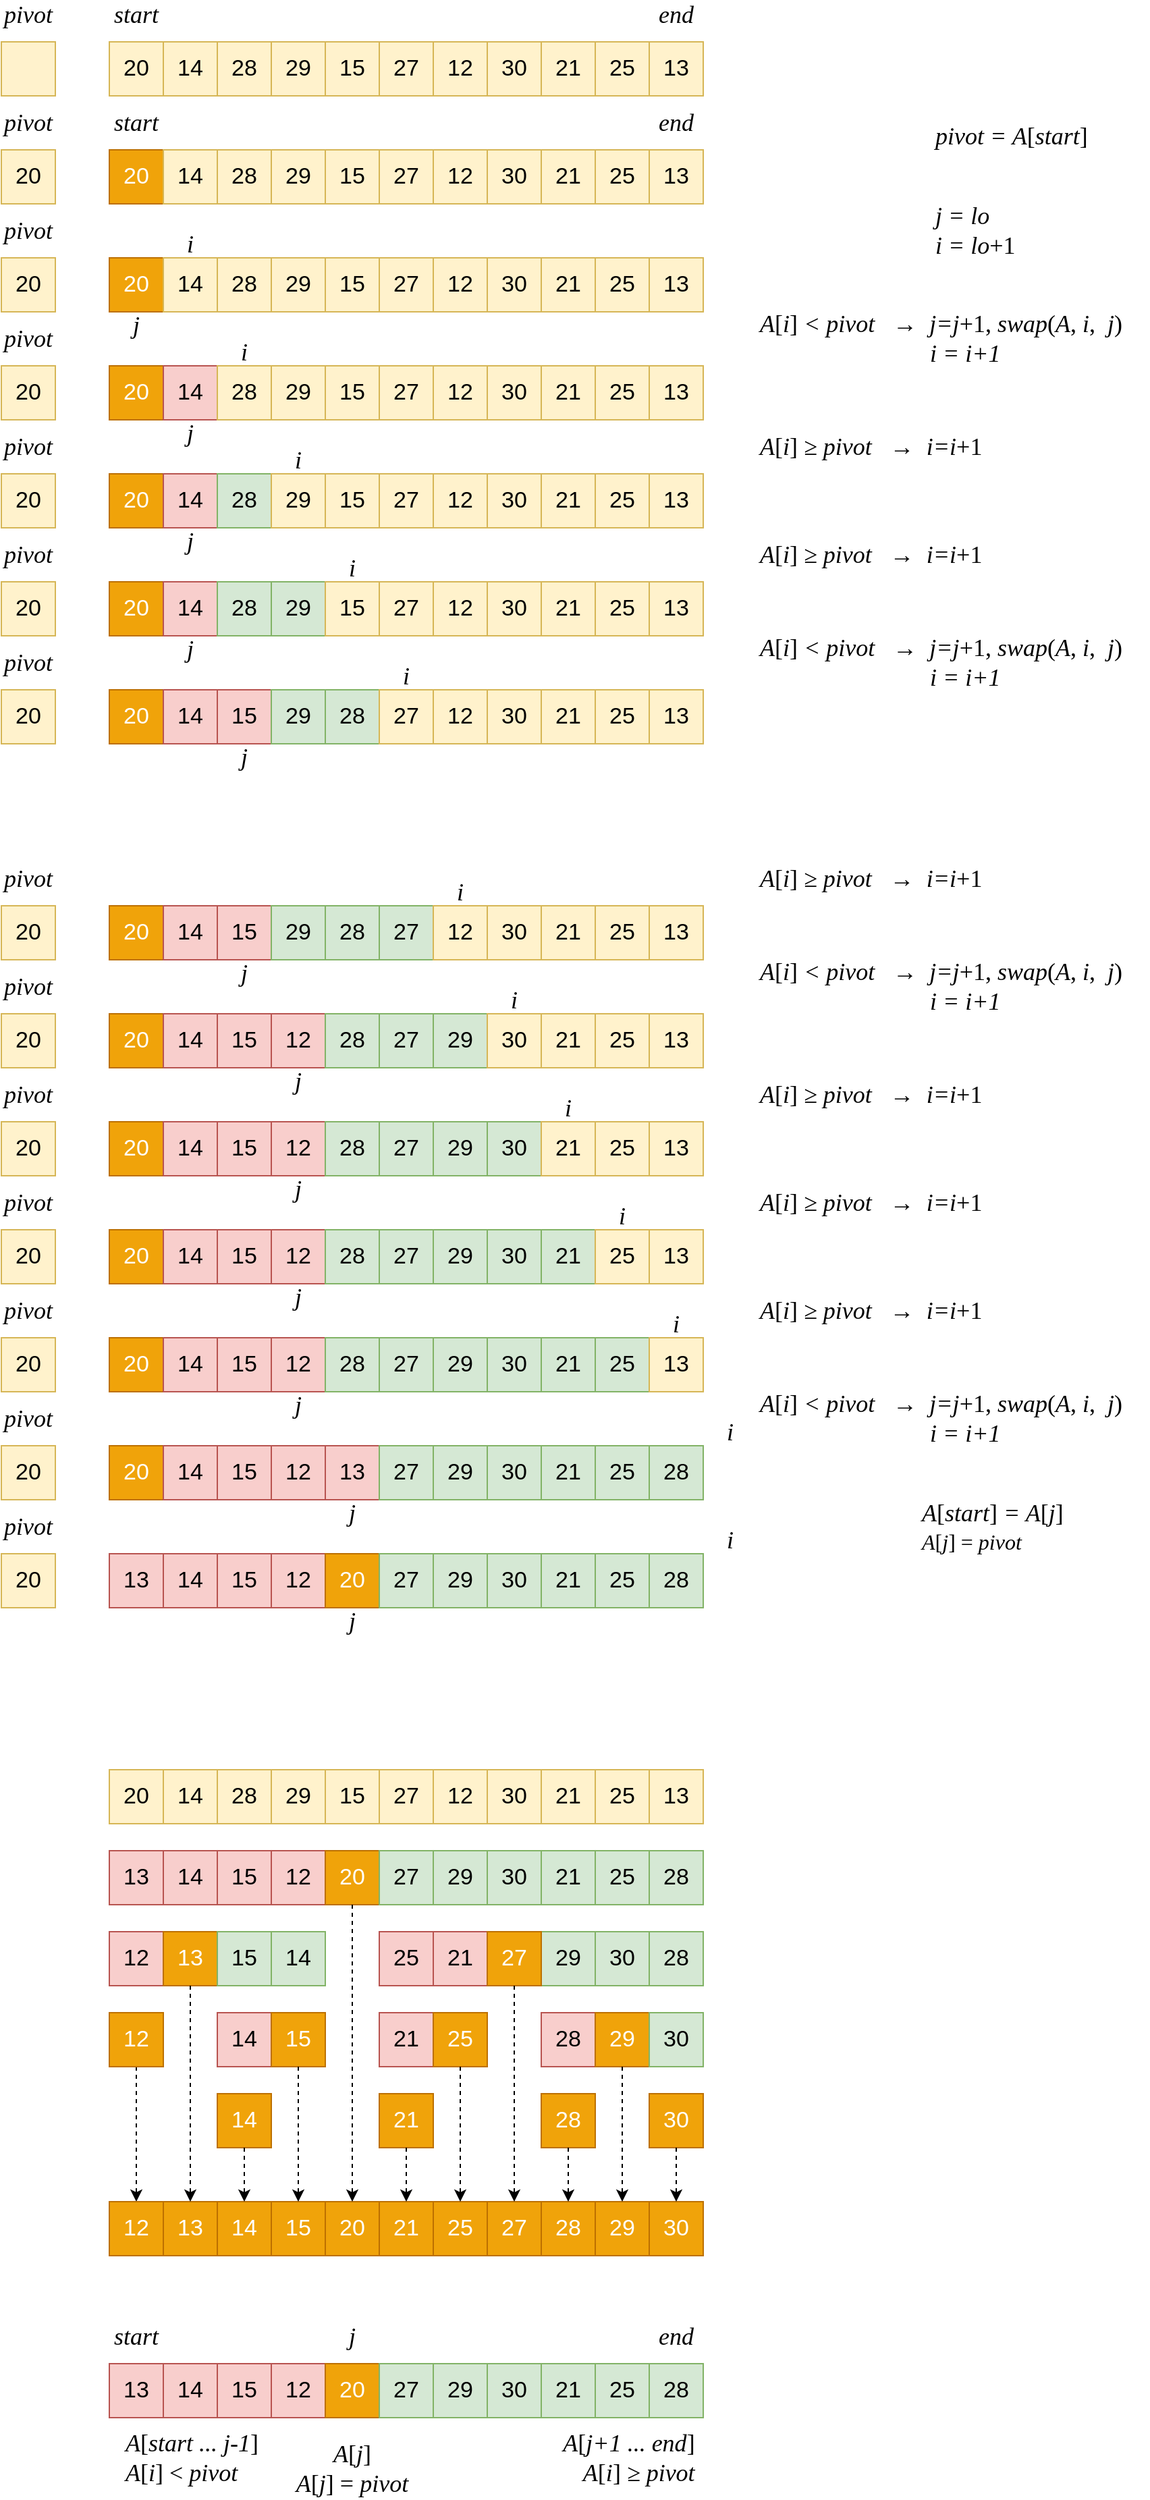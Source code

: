 <mxfile version="14.5.1" type="device"><diagram id="GKKs1j7bU_yfiacj4sPW" name="Page-1"><mxGraphModel dx="973" dy="732" grid="1" gridSize="10" guides="1" tooltips="1" connect="1" arrows="1" fold="1" page="1" pageScale="1" pageWidth="1169" pageHeight="827" math="0" shadow="0"><root><mxCell id="0"/><mxCell id="1" parent="0"/><mxCell id="groBl9n0NhUMYhYuyn7V-1" value="&lt;font style=&quot;font-size: 17px&quot;&gt;20&lt;/font&gt;" style="whiteSpace=wrap;html=1;aspect=fixed;fillColor=#fff2cc;strokeColor=#d6b656;" parent="1" vertex="1"><mxGeometry x="160" y="200" width="40" height="40" as="geometry"/></mxCell><mxCell id="groBl9n0NhUMYhYuyn7V-2" value="&lt;font style=&quot;font-size: 17px&quot;&gt;14&lt;/font&gt;" style="whiteSpace=wrap;html=1;aspect=fixed;fillColor=#fff2cc;strokeColor=#d6b656;" parent="1" vertex="1"><mxGeometry x="200" y="200" width="40" height="40" as="geometry"/></mxCell><mxCell id="groBl9n0NhUMYhYuyn7V-3" value="&lt;font style=&quot;font-size: 17px&quot;&gt;28&lt;/font&gt;" style="whiteSpace=wrap;html=1;aspect=fixed;fillColor=#fff2cc;strokeColor=#d6b656;" parent="1" vertex="1"><mxGeometry x="240" y="200" width="40" height="40" as="geometry"/></mxCell><mxCell id="groBl9n0NhUMYhYuyn7V-4" value="&lt;font style=&quot;font-size: 17px&quot;&gt;29&lt;/font&gt;" style="whiteSpace=wrap;html=1;aspect=fixed;fillColor=#fff2cc;strokeColor=#d6b656;" parent="1" vertex="1"><mxGeometry x="280" y="200" width="40" height="40" as="geometry"/></mxCell><mxCell id="groBl9n0NhUMYhYuyn7V-5" value="&lt;font style=&quot;font-size: 17px&quot;&gt;15&lt;/font&gt;" style="whiteSpace=wrap;html=1;aspect=fixed;fillColor=#fff2cc;strokeColor=#d6b656;" parent="1" vertex="1"><mxGeometry x="320" y="200" width="40" height="40" as="geometry"/></mxCell><mxCell id="groBl9n0NhUMYhYuyn7V-6" value="&lt;font style=&quot;font-size: 17px&quot;&gt;27&lt;/font&gt;" style="whiteSpace=wrap;html=1;aspect=fixed;fillColor=#fff2cc;strokeColor=#d6b656;" parent="1" vertex="1"><mxGeometry x="360" y="200" width="40" height="40" as="geometry"/></mxCell><mxCell id="groBl9n0NhUMYhYuyn7V-7" value="&lt;font style=&quot;font-size: 17px&quot;&gt;12&lt;/font&gt;" style="whiteSpace=wrap;html=1;aspect=fixed;fillColor=#fff2cc;strokeColor=#d6b656;" parent="1" vertex="1"><mxGeometry x="400" y="200" width="40" height="40" as="geometry"/></mxCell><mxCell id="groBl9n0NhUMYhYuyn7V-8" value="&lt;font style=&quot;font-size: 17px&quot;&gt;30&lt;/font&gt;" style="whiteSpace=wrap;html=1;aspect=fixed;fillColor=#fff2cc;strokeColor=#d6b656;" parent="1" vertex="1"><mxGeometry x="440" y="200" width="40" height="40" as="geometry"/></mxCell><mxCell id="groBl9n0NhUMYhYuyn7V-9" value="&lt;span style=&quot;font-size: 17px&quot;&gt;21&lt;/span&gt;" style="whiteSpace=wrap;html=1;aspect=fixed;fillColor=#fff2cc;strokeColor=#d6b656;" parent="1" vertex="1"><mxGeometry x="480" y="200" width="40" height="40" as="geometry"/></mxCell><mxCell id="groBl9n0NhUMYhYuyn7V-10" value="&lt;font style=&quot;font-size: 17px&quot;&gt;25&lt;/font&gt;" style="whiteSpace=wrap;html=1;aspect=fixed;fillColor=#fff2cc;strokeColor=#d6b656;" parent="1" vertex="1"><mxGeometry x="520" y="200" width="40" height="40" as="geometry"/></mxCell><mxCell id="groBl9n0NhUMYhYuyn7V-11" value="&lt;font style=&quot;font-size: 17px&quot;&gt;13&lt;/font&gt;" style="whiteSpace=wrap;html=1;aspect=fixed;fillColor=#fff2cc;strokeColor=#d6b656;" parent="1" vertex="1"><mxGeometry x="560" y="200" width="40" height="40" as="geometry"/></mxCell><mxCell id="groBl9n0NhUMYhYuyn7V-12" value="" style="whiteSpace=wrap;html=1;aspect=fixed;fillColor=#fff2cc;strokeColor=#d6b656;" parent="1" vertex="1"><mxGeometry x="80" y="200" width="40" height="40" as="geometry"/></mxCell><mxCell id="groBl9n0NhUMYhYuyn7V-13" value="&lt;font style=&quot;font-size: 17px&quot;&gt;20&lt;/font&gt;" style="whiteSpace=wrap;html=1;aspect=fixed;fillColor=#f0a30a;strokeColor=#BD7000;fontColor=#ffffff;" parent="1" vertex="1"><mxGeometry x="160" y="280" width="40" height="40" as="geometry"/></mxCell><mxCell id="groBl9n0NhUMYhYuyn7V-14" value="&lt;font style=&quot;font-size: 17px&quot;&gt;14&lt;/font&gt;" style="whiteSpace=wrap;html=1;aspect=fixed;fillColor=#fff2cc;strokeColor=#d6b656;" parent="1" vertex="1"><mxGeometry x="200" y="280" width="40" height="40" as="geometry"/></mxCell><mxCell id="groBl9n0NhUMYhYuyn7V-15" value="&lt;font style=&quot;font-size: 17px&quot;&gt;28&lt;/font&gt;" style="whiteSpace=wrap;html=1;aspect=fixed;fillColor=#fff2cc;strokeColor=#d6b656;" parent="1" vertex="1"><mxGeometry x="240" y="280" width="40" height="40" as="geometry"/></mxCell><mxCell id="groBl9n0NhUMYhYuyn7V-16" value="&lt;font style=&quot;font-size: 17px&quot;&gt;29&lt;/font&gt;" style="whiteSpace=wrap;html=1;aspect=fixed;fillColor=#fff2cc;strokeColor=#d6b656;" parent="1" vertex="1"><mxGeometry x="280" y="280" width="40" height="40" as="geometry"/></mxCell><mxCell id="groBl9n0NhUMYhYuyn7V-17" value="&lt;font style=&quot;font-size: 17px&quot;&gt;15&lt;/font&gt;" style="whiteSpace=wrap;html=1;aspect=fixed;fillColor=#fff2cc;strokeColor=#d6b656;" parent="1" vertex="1"><mxGeometry x="320" y="280" width="40" height="40" as="geometry"/></mxCell><mxCell id="groBl9n0NhUMYhYuyn7V-18" value="&lt;font style=&quot;font-size: 17px&quot;&gt;27&lt;/font&gt;" style="whiteSpace=wrap;html=1;aspect=fixed;fillColor=#fff2cc;strokeColor=#d6b656;" parent="1" vertex="1"><mxGeometry x="360" y="280" width="40" height="40" as="geometry"/></mxCell><mxCell id="groBl9n0NhUMYhYuyn7V-19" value="&lt;font style=&quot;font-size: 17px&quot;&gt;12&lt;/font&gt;" style="whiteSpace=wrap;html=1;aspect=fixed;fillColor=#fff2cc;strokeColor=#d6b656;" parent="1" vertex="1"><mxGeometry x="400" y="280" width="40" height="40" as="geometry"/></mxCell><mxCell id="groBl9n0NhUMYhYuyn7V-20" value="&lt;font style=&quot;font-size: 17px&quot;&gt;30&lt;/font&gt;" style="whiteSpace=wrap;html=1;aspect=fixed;fillColor=#fff2cc;strokeColor=#d6b656;" parent="1" vertex="1"><mxGeometry x="440" y="280" width="40" height="40" as="geometry"/></mxCell><mxCell id="groBl9n0NhUMYhYuyn7V-21" value="&lt;span style=&quot;font-size: 17px&quot;&gt;21&lt;/span&gt;" style="whiteSpace=wrap;html=1;aspect=fixed;fillColor=#fff2cc;strokeColor=#d6b656;" parent="1" vertex="1"><mxGeometry x="480" y="280" width="40" height="40" as="geometry"/></mxCell><mxCell id="groBl9n0NhUMYhYuyn7V-22" value="&lt;font style=&quot;font-size: 17px&quot;&gt;25&lt;/font&gt;" style="whiteSpace=wrap;html=1;aspect=fixed;fillColor=#fff2cc;strokeColor=#d6b656;" parent="1" vertex="1"><mxGeometry x="520" y="280" width="40" height="40" as="geometry"/></mxCell><mxCell id="groBl9n0NhUMYhYuyn7V-23" value="&lt;font style=&quot;font-size: 17px&quot;&gt;13&lt;/font&gt;" style="whiteSpace=wrap;html=1;aspect=fixed;fillColor=#fff2cc;strokeColor=#d6b656;" parent="1" vertex="1"><mxGeometry x="560" y="280" width="40" height="40" as="geometry"/></mxCell><mxCell id="groBl9n0NhUMYhYuyn7V-24" value="&lt;span style=&quot;font-size: 17px&quot;&gt;20&lt;/span&gt;" style="whiteSpace=wrap;html=1;aspect=fixed;fillColor=#fff2cc;strokeColor=#d6b656;" parent="1" vertex="1"><mxGeometry x="80" y="280" width="40" height="40" as="geometry"/></mxCell><mxCell id="groBl9n0NhUMYhYuyn7V-25" value="&lt;i&gt;&lt;font style=&quot;font-size: 18px&quot;&gt;start&lt;/font&gt;&lt;/i&gt;" style="text;html=1;strokeColor=none;fillColor=none;align=center;verticalAlign=middle;whiteSpace=wrap;rounded=0;fontSize=16;fontFamily=Times New Roman;" parent="1" vertex="1"><mxGeometry x="160" y="170" width="40" height="20" as="geometry"/></mxCell><mxCell id="groBl9n0NhUMYhYuyn7V-26" value="&lt;i&gt;&lt;font style=&quot;font-size: 18px&quot;&gt;end&lt;/font&gt;&lt;/i&gt;" style="text;html=1;strokeColor=none;fillColor=none;align=center;verticalAlign=middle;whiteSpace=wrap;rounded=0;fontSize=16;fontFamily=Times New Roman;" parent="1" vertex="1"><mxGeometry x="560" y="170" width="40" height="20" as="geometry"/></mxCell><mxCell id="groBl9n0NhUMYhYuyn7V-27" value="&lt;i&gt;&lt;font style=&quot;font-size: 18px&quot;&gt;pivot&lt;/font&gt;&lt;/i&gt;" style="text;html=1;strokeColor=none;fillColor=none;align=center;verticalAlign=middle;whiteSpace=wrap;rounded=0;fontSize=16;fontFamily=Times New Roman;" parent="1" vertex="1"><mxGeometry x="80" y="170" width="40" height="20" as="geometry"/></mxCell><mxCell id="groBl9n0NhUMYhYuyn7V-28" value="&lt;i&gt;&lt;font style=&quot;font-size: 18px&quot;&gt;pivot&lt;/font&gt;&lt;/i&gt;" style="text;html=1;strokeColor=none;fillColor=none;align=center;verticalAlign=middle;whiteSpace=wrap;rounded=0;fontSize=16;fontFamily=Times New Roman;" parent="1" vertex="1"><mxGeometry x="80" y="250" width="40" height="20" as="geometry"/></mxCell><mxCell id="groBl9n0NhUMYhYuyn7V-29" value="&lt;font style=&quot;font-size: 18px&quot;&gt;&lt;i&gt;pivot = A&lt;/i&gt;[&lt;i&gt;start&lt;/i&gt;]&lt;/font&gt;" style="text;html=1;strokeColor=none;fillColor=none;align=left;verticalAlign=middle;whiteSpace=wrap;rounded=0;fontSize=16;fontFamily=Times New Roman;" parent="1" vertex="1"><mxGeometry x="770" y="260" width="160" height="20" as="geometry"/></mxCell><mxCell id="groBl9n0NhUMYhYuyn7V-30" value="&lt;font style=&quot;font-size: 17px&quot;&gt;20&lt;/font&gt;" style="whiteSpace=wrap;html=1;aspect=fixed;fillColor=#f0a30a;strokeColor=#BD7000;fontColor=#ffffff;" parent="1" vertex="1"><mxGeometry x="160" y="360" width="40" height="40" as="geometry"/></mxCell><mxCell id="groBl9n0NhUMYhYuyn7V-31" value="&lt;font style=&quot;font-size: 17px&quot;&gt;14&lt;/font&gt;" style="whiteSpace=wrap;html=1;aspect=fixed;fillColor=#fff2cc;strokeColor=#d6b656;" parent="1" vertex="1"><mxGeometry x="200" y="360" width="40" height="40" as="geometry"/></mxCell><mxCell id="groBl9n0NhUMYhYuyn7V-32" value="&lt;font style=&quot;font-size: 17px&quot;&gt;28&lt;/font&gt;" style="whiteSpace=wrap;html=1;aspect=fixed;fillColor=#fff2cc;strokeColor=#d6b656;" parent="1" vertex="1"><mxGeometry x="240" y="360" width="40" height="40" as="geometry"/></mxCell><mxCell id="groBl9n0NhUMYhYuyn7V-33" value="&lt;font style=&quot;font-size: 17px&quot;&gt;29&lt;/font&gt;" style="whiteSpace=wrap;html=1;aspect=fixed;fillColor=#fff2cc;strokeColor=#d6b656;" parent="1" vertex="1"><mxGeometry x="280" y="360" width="40" height="40" as="geometry"/></mxCell><mxCell id="groBl9n0NhUMYhYuyn7V-34" value="&lt;font style=&quot;font-size: 17px&quot;&gt;15&lt;/font&gt;" style="whiteSpace=wrap;html=1;aspect=fixed;fillColor=#fff2cc;strokeColor=#d6b656;" parent="1" vertex="1"><mxGeometry x="320" y="360" width="40" height="40" as="geometry"/></mxCell><mxCell id="groBl9n0NhUMYhYuyn7V-35" value="&lt;font style=&quot;font-size: 17px&quot;&gt;27&lt;/font&gt;" style="whiteSpace=wrap;html=1;aspect=fixed;fillColor=#fff2cc;strokeColor=#d6b656;" parent="1" vertex="1"><mxGeometry x="360" y="360" width="40" height="40" as="geometry"/></mxCell><mxCell id="groBl9n0NhUMYhYuyn7V-36" value="&lt;font style=&quot;font-size: 17px&quot;&gt;12&lt;/font&gt;" style="whiteSpace=wrap;html=1;aspect=fixed;fillColor=#fff2cc;strokeColor=#d6b656;" parent="1" vertex="1"><mxGeometry x="400" y="360" width="40" height="40" as="geometry"/></mxCell><mxCell id="groBl9n0NhUMYhYuyn7V-37" value="&lt;font style=&quot;font-size: 17px&quot;&gt;30&lt;/font&gt;" style="whiteSpace=wrap;html=1;aspect=fixed;fillColor=#fff2cc;strokeColor=#d6b656;" parent="1" vertex="1"><mxGeometry x="440" y="360" width="40" height="40" as="geometry"/></mxCell><mxCell id="groBl9n0NhUMYhYuyn7V-38" value="&lt;span style=&quot;font-size: 17px&quot;&gt;21&lt;/span&gt;" style="whiteSpace=wrap;html=1;aspect=fixed;fillColor=#fff2cc;strokeColor=#d6b656;" parent="1" vertex="1"><mxGeometry x="480" y="360" width="40" height="40" as="geometry"/></mxCell><mxCell id="groBl9n0NhUMYhYuyn7V-39" value="&lt;font style=&quot;font-size: 17px&quot;&gt;25&lt;/font&gt;" style="whiteSpace=wrap;html=1;aspect=fixed;fillColor=#fff2cc;strokeColor=#d6b656;" parent="1" vertex="1"><mxGeometry x="520" y="360" width="40" height="40" as="geometry"/></mxCell><mxCell id="groBl9n0NhUMYhYuyn7V-40" value="&lt;font style=&quot;font-size: 17px&quot;&gt;13&lt;/font&gt;" style="whiteSpace=wrap;html=1;aspect=fixed;fillColor=#fff2cc;strokeColor=#d6b656;" parent="1" vertex="1"><mxGeometry x="560" y="360" width="40" height="40" as="geometry"/></mxCell><mxCell id="groBl9n0NhUMYhYuyn7V-41" value="&lt;span style=&quot;font-size: 17px&quot;&gt;20&lt;/span&gt;" style="whiteSpace=wrap;html=1;aspect=fixed;fillColor=#fff2cc;strokeColor=#d6b656;" parent="1" vertex="1"><mxGeometry x="80" y="360" width="40" height="40" as="geometry"/></mxCell><mxCell id="groBl9n0NhUMYhYuyn7V-42" value="&lt;i&gt;&lt;font style=&quot;font-size: 18px&quot;&gt;pivot&lt;/font&gt;&lt;/i&gt;" style="text;html=1;strokeColor=none;fillColor=none;align=center;verticalAlign=middle;whiteSpace=wrap;rounded=0;fontSize=16;fontFamily=Times New Roman;" parent="1" vertex="1"><mxGeometry x="80" y="330" width="40" height="20" as="geometry"/></mxCell><mxCell id="groBl9n0NhUMYhYuyn7V-43" value="&lt;i&gt;&lt;font style=&quot;font-size: 18px&quot;&gt;start&lt;/font&gt;&lt;/i&gt;" style="text;html=1;strokeColor=none;fillColor=none;align=center;verticalAlign=middle;whiteSpace=wrap;rounded=0;fontSize=16;fontFamily=Times New Roman;" parent="1" vertex="1"><mxGeometry x="160" y="250" width="40" height="20" as="geometry"/></mxCell><mxCell id="groBl9n0NhUMYhYuyn7V-44" value="&lt;i&gt;&lt;font style=&quot;font-size: 18px&quot;&gt;end&lt;/font&gt;&lt;/i&gt;" style="text;html=1;strokeColor=none;fillColor=none;align=center;verticalAlign=middle;whiteSpace=wrap;rounded=0;fontSize=16;fontFamily=Times New Roman;" parent="1" vertex="1"><mxGeometry x="560" y="250" width="40" height="20" as="geometry"/></mxCell><mxCell id="groBl9n0NhUMYhYuyn7V-45" value="&lt;i&gt;&lt;font style=&quot;font-size: 18px&quot;&gt;i&lt;/font&gt;&lt;/i&gt;" style="text;html=1;strokeColor=none;fillColor=none;align=center;verticalAlign=middle;whiteSpace=wrap;rounded=0;fontSize=16;fontFamily=Times New Roman;" parent="1" vertex="1"><mxGeometry x="200" y="340" width="40" height="20" as="geometry"/></mxCell><mxCell id="groBl9n0NhUMYhYuyn7V-47" value="&lt;i&gt;&lt;font style=&quot;font-size: 18px&quot;&gt;j&lt;/font&gt;&lt;/i&gt;" style="text;html=1;strokeColor=none;fillColor=none;align=center;verticalAlign=middle;whiteSpace=wrap;rounded=0;fontSize=16;fontFamily=Times New Roman;" parent="1" vertex="1"><mxGeometry x="160" y="400" width="40" height="20" as="geometry"/></mxCell><mxCell id="groBl9n0NhUMYhYuyn7V-48" value="&lt;span style=&quot;font-size: 18px&quot;&gt;&lt;i&gt;j = lo&lt;br&gt;i = lo&lt;/i&gt;+1&lt;/span&gt;" style="text;html=1;strokeColor=none;fillColor=none;align=left;verticalAlign=middle;whiteSpace=wrap;rounded=0;fontSize=16;fontFamily=Times New Roman;" parent="1" vertex="1"><mxGeometry x="770" y="330" width="160" height="20" as="geometry"/></mxCell><mxCell id="groBl9n0NhUMYhYuyn7V-49" value="&lt;font style=&quot;font-size: 17px&quot;&gt;20&lt;/font&gt;" style="whiteSpace=wrap;html=1;aspect=fixed;fillColor=#f0a30a;strokeColor=#BD7000;fontColor=#ffffff;" parent="1" vertex="1"><mxGeometry x="160" y="440" width="40" height="40" as="geometry"/></mxCell><mxCell id="groBl9n0NhUMYhYuyn7V-50" value="&lt;font style=&quot;font-size: 17px&quot;&gt;14&lt;/font&gt;" style="whiteSpace=wrap;html=1;aspect=fixed;fillColor=#f8cecc;strokeColor=#b85450;" parent="1" vertex="1"><mxGeometry x="200" y="440" width="40" height="40" as="geometry"/></mxCell><mxCell id="groBl9n0NhUMYhYuyn7V-51" value="&lt;font style=&quot;font-size: 17px&quot;&gt;28&lt;/font&gt;" style="whiteSpace=wrap;html=1;aspect=fixed;fillColor=#fff2cc;strokeColor=#d6b656;" parent="1" vertex="1"><mxGeometry x="240" y="440" width="40" height="40" as="geometry"/></mxCell><mxCell id="groBl9n0NhUMYhYuyn7V-52" value="&lt;font style=&quot;font-size: 17px&quot;&gt;29&lt;/font&gt;" style="whiteSpace=wrap;html=1;aspect=fixed;fillColor=#fff2cc;strokeColor=#d6b656;" parent="1" vertex="1"><mxGeometry x="280" y="440" width="40" height="40" as="geometry"/></mxCell><mxCell id="groBl9n0NhUMYhYuyn7V-53" value="&lt;font style=&quot;font-size: 17px&quot;&gt;15&lt;/font&gt;" style="whiteSpace=wrap;html=1;aspect=fixed;fillColor=#fff2cc;strokeColor=#d6b656;" parent="1" vertex="1"><mxGeometry x="320" y="440" width="40" height="40" as="geometry"/></mxCell><mxCell id="groBl9n0NhUMYhYuyn7V-54" value="&lt;font style=&quot;font-size: 17px&quot;&gt;27&lt;/font&gt;" style="whiteSpace=wrap;html=1;aspect=fixed;fillColor=#fff2cc;strokeColor=#d6b656;" parent="1" vertex="1"><mxGeometry x="360" y="440" width="40" height="40" as="geometry"/></mxCell><mxCell id="groBl9n0NhUMYhYuyn7V-55" value="&lt;font style=&quot;font-size: 17px&quot;&gt;12&lt;/font&gt;" style="whiteSpace=wrap;html=1;aspect=fixed;fillColor=#fff2cc;strokeColor=#d6b656;" parent="1" vertex="1"><mxGeometry x="400" y="440" width="40" height="40" as="geometry"/></mxCell><mxCell id="groBl9n0NhUMYhYuyn7V-56" value="&lt;font style=&quot;font-size: 17px&quot;&gt;30&lt;/font&gt;" style="whiteSpace=wrap;html=1;aspect=fixed;fillColor=#fff2cc;strokeColor=#d6b656;" parent="1" vertex="1"><mxGeometry x="440" y="440" width="40" height="40" as="geometry"/></mxCell><mxCell id="groBl9n0NhUMYhYuyn7V-57" value="&lt;span style=&quot;font-size: 17px&quot;&gt;21&lt;/span&gt;" style="whiteSpace=wrap;html=1;aspect=fixed;fillColor=#fff2cc;strokeColor=#d6b656;" parent="1" vertex="1"><mxGeometry x="480" y="440" width="40" height="40" as="geometry"/></mxCell><mxCell id="groBl9n0NhUMYhYuyn7V-58" value="&lt;font style=&quot;font-size: 17px&quot;&gt;25&lt;/font&gt;" style="whiteSpace=wrap;html=1;aspect=fixed;fillColor=#fff2cc;strokeColor=#d6b656;" parent="1" vertex="1"><mxGeometry x="520" y="440" width="40" height="40" as="geometry"/></mxCell><mxCell id="groBl9n0NhUMYhYuyn7V-59" value="&lt;font style=&quot;font-size: 17px&quot;&gt;13&lt;/font&gt;" style="whiteSpace=wrap;html=1;aspect=fixed;fillColor=#fff2cc;strokeColor=#d6b656;" parent="1" vertex="1"><mxGeometry x="560" y="440" width="40" height="40" as="geometry"/></mxCell><mxCell id="groBl9n0NhUMYhYuyn7V-60" value="&lt;span style=&quot;font-size: 17px&quot;&gt;20&lt;/span&gt;" style="whiteSpace=wrap;html=1;aspect=fixed;fillColor=#fff2cc;strokeColor=#d6b656;" parent="1" vertex="1"><mxGeometry x="80" y="440" width="40" height="40" as="geometry"/></mxCell><mxCell id="groBl9n0NhUMYhYuyn7V-61" value="&lt;i&gt;&lt;font style=&quot;font-size: 18px&quot;&gt;pivot&lt;/font&gt;&lt;/i&gt;" style="text;html=1;strokeColor=none;fillColor=none;align=center;verticalAlign=middle;whiteSpace=wrap;rounded=0;fontSize=16;fontFamily=Times New Roman;" parent="1" vertex="1"><mxGeometry x="80" y="410" width="40" height="20" as="geometry"/></mxCell><mxCell id="groBl9n0NhUMYhYuyn7V-62" value="&lt;i&gt;&lt;font style=&quot;font-size: 18px&quot;&gt;i&lt;/font&gt;&lt;/i&gt;" style="text;html=1;strokeColor=none;fillColor=none;align=center;verticalAlign=middle;whiteSpace=wrap;rounded=0;fontSize=16;fontFamily=Times New Roman;" parent="1" vertex="1"><mxGeometry x="240" y="420" width="40" height="20" as="geometry"/></mxCell><mxCell id="groBl9n0NhUMYhYuyn7V-63" value="&lt;i&gt;&lt;font style=&quot;font-size: 18px&quot;&gt;j&lt;/font&gt;&lt;/i&gt;" style="text;html=1;strokeColor=none;fillColor=none;align=center;verticalAlign=middle;whiteSpace=wrap;rounded=0;fontSize=16;fontFamily=Times New Roman;" parent="1" vertex="1"><mxGeometry x="200" y="480" width="40" height="20" as="geometry"/></mxCell><mxCell id="groBl9n0NhUMYhYuyn7V-64" value="&lt;i style=&quot;font-size: 18px&quot;&gt;A&lt;/i&gt;&lt;span style=&quot;font-size: 18px&quot;&gt;[&lt;/span&gt;&lt;i style=&quot;font-size: 18px&quot;&gt;i&lt;/i&gt;&lt;span style=&quot;font-size: 18px&quot;&gt;]&lt;/span&gt;&lt;i style=&quot;font-size: 18px&quot;&gt;&amp;nbsp;&lt;/i&gt;&lt;span style=&quot;font-family: &amp;#34;timesnewromanps&amp;#34;&quot;&gt;&lt;font style=&quot;font-size: 18px&quot;&gt;&lt;i&gt;≥ pivot&amp;nbsp; &amp;nbsp;&lt;/i&gt;&lt;/font&gt;&lt;/span&gt;&lt;i style=&quot;font-family: &amp;#34;timesnewromanps&amp;#34; ; font-size: 18px&quot;&gt;→&amp;nbsp;&amp;nbsp;&lt;/i&gt;&lt;span style=&quot;font-family: &amp;#34;timesnewromanps&amp;#34;&quot;&gt;&lt;font style=&quot;font-size: 18px&quot;&gt;&lt;i&gt;i=i&lt;/i&gt;+1&lt;/font&gt;&lt;/span&gt;&lt;span style=&quot;font-size: 18px&quot;&gt;&lt;i&gt;&lt;br&gt;&lt;/i&gt;&lt;/span&gt;" style="text;html=1;strokeColor=none;fillColor=none;align=left;verticalAlign=middle;whiteSpace=wrap;rounded=0;fontSize=16;fontFamily=Times New Roman;" parent="1" vertex="1"><mxGeometry x="640" y="490" width="280" height="20" as="geometry"/></mxCell><mxCell id="groBl9n0NhUMYhYuyn7V-65" value="&lt;font style=&quot;font-size: 17px&quot;&gt;20&lt;/font&gt;" style="whiteSpace=wrap;html=1;aspect=fixed;fillColor=#f0a30a;strokeColor=#BD7000;fontColor=#ffffff;" parent="1" vertex="1"><mxGeometry x="160" y="520" width="40" height="40" as="geometry"/></mxCell><mxCell id="groBl9n0NhUMYhYuyn7V-66" value="&lt;font style=&quot;font-size: 17px&quot;&gt;14&lt;/font&gt;" style="whiteSpace=wrap;html=1;aspect=fixed;fillColor=#f8cecc;strokeColor=#b85450;" parent="1" vertex="1"><mxGeometry x="200" y="520" width="40" height="40" as="geometry"/></mxCell><mxCell id="groBl9n0NhUMYhYuyn7V-67" value="&lt;font style=&quot;font-size: 17px&quot;&gt;28&lt;/font&gt;" style="whiteSpace=wrap;html=1;aspect=fixed;fillColor=#d5e8d4;strokeColor=#82b366;" parent="1" vertex="1"><mxGeometry x="240" y="520" width="40" height="40" as="geometry"/></mxCell><mxCell id="groBl9n0NhUMYhYuyn7V-68" value="&lt;font style=&quot;font-size: 17px&quot;&gt;29&lt;/font&gt;" style="whiteSpace=wrap;html=1;aspect=fixed;fillColor=#fff2cc;strokeColor=#d6b656;" parent="1" vertex="1"><mxGeometry x="280" y="520" width="40" height="40" as="geometry"/></mxCell><mxCell id="groBl9n0NhUMYhYuyn7V-69" value="&lt;font style=&quot;font-size: 17px&quot;&gt;15&lt;/font&gt;" style="whiteSpace=wrap;html=1;aspect=fixed;fillColor=#fff2cc;strokeColor=#d6b656;" parent="1" vertex="1"><mxGeometry x="320" y="520" width="40" height="40" as="geometry"/></mxCell><mxCell id="groBl9n0NhUMYhYuyn7V-70" value="&lt;font style=&quot;font-size: 17px&quot;&gt;27&lt;/font&gt;" style="whiteSpace=wrap;html=1;aspect=fixed;fillColor=#fff2cc;strokeColor=#d6b656;" parent="1" vertex="1"><mxGeometry x="360" y="520" width="40" height="40" as="geometry"/></mxCell><mxCell id="groBl9n0NhUMYhYuyn7V-71" value="&lt;font style=&quot;font-size: 17px&quot;&gt;12&lt;/font&gt;" style="whiteSpace=wrap;html=1;aspect=fixed;fillColor=#fff2cc;strokeColor=#d6b656;" parent="1" vertex="1"><mxGeometry x="400" y="520" width="40" height="40" as="geometry"/></mxCell><mxCell id="groBl9n0NhUMYhYuyn7V-72" value="&lt;font style=&quot;font-size: 17px&quot;&gt;30&lt;/font&gt;" style="whiteSpace=wrap;html=1;aspect=fixed;fillColor=#fff2cc;strokeColor=#d6b656;" parent="1" vertex="1"><mxGeometry x="440" y="520" width="40" height="40" as="geometry"/></mxCell><mxCell id="groBl9n0NhUMYhYuyn7V-73" value="&lt;span style=&quot;font-size: 17px&quot;&gt;21&lt;/span&gt;" style="whiteSpace=wrap;html=1;aspect=fixed;fillColor=#fff2cc;strokeColor=#d6b656;" parent="1" vertex="1"><mxGeometry x="480" y="520" width="40" height="40" as="geometry"/></mxCell><mxCell id="groBl9n0NhUMYhYuyn7V-74" value="&lt;font style=&quot;font-size: 17px&quot;&gt;25&lt;/font&gt;" style="whiteSpace=wrap;html=1;aspect=fixed;fillColor=#fff2cc;strokeColor=#d6b656;" parent="1" vertex="1"><mxGeometry x="520" y="520" width="40" height="40" as="geometry"/></mxCell><mxCell id="groBl9n0NhUMYhYuyn7V-75" value="&lt;font style=&quot;font-size: 17px&quot;&gt;13&lt;/font&gt;" style="whiteSpace=wrap;html=1;aspect=fixed;fillColor=#fff2cc;strokeColor=#d6b656;" parent="1" vertex="1"><mxGeometry x="560" y="520" width="40" height="40" as="geometry"/></mxCell><mxCell id="groBl9n0NhUMYhYuyn7V-76" value="&lt;span style=&quot;font-size: 17px&quot;&gt;20&lt;/span&gt;" style="whiteSpace=wrap;html=1;aspect=fixed;fillColor=#fff2cc;strokeColor=#d6b656;" parent="1" vertex="1"><mxGeometry x="80" y="520" width="40" height="40" as="geometry"/></mxCell><mxCell id="groBl9n0NhUMYhYuyn7V-77" value="&lt;i&gt;&lt;font style=&quot;font-size: 18px&quot;&gt;i&lt;/font&gt;&lt;/i&gt;" style="text;html=1;strokeColor=none;fillColor=none;align=center;verticalAlign=middle;whiteSpace=wrap;rounded=0;fontSize=16;fontFamily=Times New Roman;" parent="1" vertex="1"><mxGeometry x="280" y="500" width="40" height="20" as="geometry"/></mxCell><mxCell id="groBl9n0NhUMYhYuyn7V-78" value="&lt;i&gt;&lt;font style=&quot;font-size: 18px&quot;&gt;j&lt;/font&gt;&lt;/i&gt;" style="text;html=1;strokeColor=none;fillColor=none;align=center;verticalAlign=middle;whiteSpace=wrap;rounded=0;fontSize=16;fontFamily=Times New Roman;" parent="1" vertex="1"><mxGeometry x="200" y="560" width="40" height="20" as="geometry"/></mxCell><mxCell id="groBl9n0NhUMYhYuyn7V-80" value="&lt;i style=&quot;font-size: 18px&quot;&gt;A&lt;/i&gt;&lt;span style=&quot;font-size: 18px&quot;&gt;[&lt;/span&gt;&lt;i style=&quot;font-size: 18px&quot;&gt;i&lt;/i&gt;&lt;span style=&quot;font-size: 18px&quot;&gt;]&lt;/span&gt;&lt;i style=&quot;font-size: 18px&quot;&gt;&amp;nbsp;&amp;lt;&lt;/i&gt;&lt;span style=&quot;font-family: &amp;#34;timesnewromanps&amp;#34;&quot;&gt;&lt;font style=&quot;font-size: 18px&quot;&gt;&lt;i&gt;&amp;nbsp;pivot&amp;nbsp; &amp;nbsp;→&amp;nbsp; j=j&lt;/i&gt;+1, &lt;i&gt;swap&lt;/i&gt;(&lt;i&gt;A&lt;/i&gt;, &lt;i&gt;i&lt;/i&gt;,&amp;nbsp; &lt;i&gt;j&lt;/i&gt;)&lt;br&gt;&lt;/font&gt;&lt;/span&gt;&lt;span style=&quot;font-size: 18px&quot;&gt;&lt;i&gt;&amp;nbsp; &amp;nbsp; &amp;nbsp; &amp;nbsp; &amp;nbsp; &amp;nbsp; &amp;nbsp; &amp;nbsp; &amp;nbsp; &amp;nbsp; &amp;nbsp; &amp;nbsp; &amp;nbsp; &amp;nbsp; i = i+1&lt;br&gt;&lt;/i&gt;&lt;/span&gt;" style="text;html=1;strokeColor=none;fillColor=none;align=left;verticalAlign=middle;whiteSpace=wrap;rounded=0;fontSize=16;fontFamily=Times New Roman;" parent="1" vertex="1"><mxGeometry x="640" y="410" width="290" height="20" as="geometry"/></mxCell><mxCell id="groBl9n0NhUMYhYuyn7V-82" value="&lt;font style=&quot;font-size: 17px&quot;&gt;20&lt;/font&gt;" style="whiteSpace=wrap;html=1;aspect=fixed;fillColor=#f0a30a;strokeColor=#BD7000;fontColor=#ffffff;" parent="1" vertex="1"><mxGeometry x="160" y="600" width="40" height="40" as="geometry"/></mxCell><mxCell id="groBl9n0NhUMYhYuyn7V-83" value="&lt;font style=&quot;font-size: 17px&quot;&gt;14&lt;/font&gt;" style="whiteSpace=wrap;html=1;aspect=fixed;fillColor=#f8cecc;strokeColor=#b85450;" parent="1" vertex="1"><mxGeometry x="200" y="600" width="40" height="40" as="geometry"/></mxCell><mxCell id="groBl9n0NhUMYhYuyn7V-84" value="&lt;font style=&quot;font-size: 17px&quot;&gt;28&lt;/font&gt;" style="whiteSpace=wrap;html=1;aspect=fixed;fillColor=#d5e8d4;strokeColor=#82b366;" parent="1" vertex="1"><mxGeometry x="240" y="600" width="40" height="40" as="geometry"/></mxCell><mxCell id="groBl9n0NhUMYhYuyn7V-85" value="&lt;font style=&quot;font-size: 17px&quot;&gt;29&lt;/font&gt;" style="whiteSpace=wrap;html=1;aspect=fixed;fillColor=#d5e8d4;strokeColor=#82b366;" parent="1" vertex="1"><mxGeometry x="280" y="600" width="40" height="40" as="geometry"/></mxCell><mxCell id="groBl9n0NhUMYhYuyn7V-86" value="&lt;font style=&quot;font-size: 17px&quot;&gt;15&lt;/font&gt;" style="whiteSpace=wrap;html=1;aspect=fixed;fillColor=#fff2cc;strokeColor=#d6b656;" parent="1" vertex="1"><mxGeometry x="320" y="600" width="40" height="40" as="geometry"/></mxCell><mxCell id="groBl9n0NhUMYhYuyn7V-87" value="&lt;font style=&quot;font-size: 17px&quot;&gt;27&lt;/font&gt;" style="whiteSpace=wrap;html=1;aspect=fixed;fillColor=#fff2cc;strokeColor=#d6b656;" parent="1" vertex="1"><mxGeometry x="360" y="600" width="40" height="40" as="geometry"/></mxCell><mxCell id="groBl9n0NhUMYhYuyn7V-88" value="&lt;font style=&quot;font-size: 17px&quot;&gt;12&lt;/font&gt;" style="whiteSpace=wrap;html=1;aspect=fixed;fillColor=#fff2cc;strokeColor=#d6b656;" parent="1" vertex="1"><mxGeometry x="400" y="600" width="40" height="40" as="geometry"/></mxCell><mxCell id="groBl9n0NhUMYhYuyn7V-89" value="&lt;font style=&quot;font-size: 17px&quot;&gt;30&lt;/font&gt;" style="whiteSpace=wrap;html=1;aspect=fixed;fillColor=#fff2cc;strokeColor=#d6b656;" parent="1" vertex="1"><mxGeometry x="440" y="600" width="40" height="40" as="geometry"/></mxCell><mxCell id="groBl9n0NhUMYhYuyn7V-90" value="&lt;span style=&quot;font-size: 17px&quot;&gt;21&lt;/span&gt;" style="whiteSpace=wrap;html=1;aspect=fixed;fillColor=#fff2cc;strokeColor=#d6b656;" parent="1" vertex="1"><mxGeometry x="480" y="600" width="40" height="40" as="geometry"/></mxCell><mxCell id="groBl9n0NhUMYhYuyn7V-91" value="&lt;font style=&quot;font-size: 17px&quot;&gt;25&lt;/font&gt;" style="whiteSpace=wrap;html=1;aspect=fixed;fillColor=#fff2cc;strokeColor=#d6b656;" parent="1" vertex="1"><mxGeometry x="520" y="600" width="40" height="40" as="geometry"/></mxCell><mxCell id="groBl9n0NhUMYhYuyn7V-92" value="&lt;font style=&quot;font-size: 17px&quot;&gt;13&lt;/font&gt;" style="whiteSpace=wrap;html=1;aspect=fixed;fillColor=#fff2cc;strokeColor=#d6b656;" parent="1" vertex="1"><mxGeometry x="560" y="600" width="40" height="40" as="geometry"/></mxCell><mxCell id="groBl9n0NhUMYhYuyn7V-93" value="&lt;span style=&quot;font-size: 17px&quot;&gt;20&lt;/span&gt;" style="whiteSpace=wrap;html=1;aspect=fixed;fillColor=#fff2cc;strokeColor=#d6b656;" parent="1" vertex="1"><mxGeometry x="80" y="600" width="40" height="40" as="geometry"/></mxCell><mxCell id="groBl9n0NhUMYhYuyn7V-94" value="&lt;i&gt;&lt;font style=&quot;font-size: 18px&quot;&gt;i&lt;/font&gt;&lt;/i&gt;" style="text;html=1;strokeColor=none;fillColor=none;align=center;verticalAlign=middle;whiteSpace=wrap;rounded=0;fontSize=16;fontFamily=Times New Roman;" parent="1" vertex="1"><mxGeometry x="320" y="580" width="40" height="20" as="geometry"/></mxCell><mxCell id="groBl9n0NhUMYhYuyn7V-95" value="&lt;i&gt;&lt;font style=&quot;font-size: 18px&quot;&gt;j&lt;/font&gt;&lt;/i&gt;" style="text;html=1;strokeColor=none;fillColor=none;align=center;verticalAlign=middle;whiteSpace=wrap;rounded=0;fontSize=16;fontFamily=Times New Roman;" parent="1" vertex="1"><mxGeometry x="200" y="640" width="40" height="20" as="geometry"/></mxCell><mxCell id="groBl9n0NhUMYhYuyn7V-96" value="&lt;font style=&quot;font-size: 17px&quot;&gt;20&lt;/font&gt;" style="whiteSpace=wrap;html=1;aspect=fixed;fillColor=#f0a30a;strokeColor=#BD7000;fontColor=#ffffff;" parent="1" vertex="1"><mxGeometry x="160" y="680" width="40" height="40" as="geometry"/></mxCell><mxCell id="groBl9n0NhUMYhYuyn7V-97" value="&lt;font style=&quot;font-size: 17px&quot;&gt;14&lt;/font&gt;" style="whiteSpace=wrap;html=1;aspect=fixed;fillColor=#f8cecc;strokeColor=#b85450;" parent="1" vertex="1"><mxGeometry x="200" y="680" width="40" height="40" as="geometry"/></mxCell><mxCell id="groBl9n0NhUMYhYuyn7V-98" value="&lt;font style=&quot;font-size: 17px&quot;&gt;15&lt;/font&gt;" style="whiteSpace=wrap;html=1;aspect=fixed;fillColor=#f8cecc;strokeColor=#b85450;" parent="1" vertex="1"><mxGeometry x="240" y="680" width="40" height="40" as="geometry"/></mxCell><mxCell id="groBl9n0NhUMYhYuyn7V-99" value="&lt;font style=&quot;font-size: 17px&quot;&gt;29&lt;/font&gt;" style="whiteSpace=wrap;html=1;aspect=fixed;fillColor=#d5e8d4;strokeColor=#82b366;" parent="1" vertex="1"><mxGeometry x="280" y="680" width="40" height="40" as="geometry"/></mxCell><mxCell id="groBl9n0NhUMYhYuyn7V-100" value="&lt;font style=&quot;font-size: 17px&quot;&gt;28&lt;br&gt;&lt;/font&gt;" style="whiteSpace=wrap;html=1;aspect=fixed;fillColor=#d5e8d4;strokeColor=#82b366;" parent="1" vertex="1"><mxGeometry x="320" y="680" width="40" height="40" as="geometry"/></mxCell><mxCell id="groBl9n0NhUMYhYuyn7V-101" value="&lt;font style=&quot;font-size: 17px&quot;&gt;27&lt;/font&gt;" style="whiteSpace=wrap;html=1;aspect=fixed;fillColor=#fff2cc;strokeColor=#d6b656;" parent="1" vertex="1"><mxGeometry x="360" y="680" width="40" height="40" as="geometry"/></mxCell><mxCell id="groBl9n0NhUMYhYuyn7V-102" value="&lt;font style=&quot;font-size: 17px&quot;&gt;12&lt;/font&gt;" style="whiteSpace=wrap;html=1;aspect=fixed;fillColor=#fff2cc;strokeColor=#d6b656;" parent="1" vertex="1"><mxGeometry x="400" y="680" width="40" height="40" as="geometry"/></mxCell><mxCell id="groBl9n0NhUMYhYuyn7V-103" value="&lt;font style=&quot;font-size: 17px&quot;&gt;30&lt;/font&gt;" style="whiteSpace=wrap;html=1;aspect=fixed;fillColor=#fff2cc;strokeColor=#d6b656;" parent="1" vertex="1"><mxGeometry x="440" y="680" width="40" height="40" as="geometry"/></mxCell><mxCell id="groBl9n0NhUMYhYuyn7V-104" value="&lt;span style=&quot;font-size: 17px&quot;&gt;21&lt;/span&gt;" style="whiteSpace=wrap;html=1;aspect=fixed;fillColor=#fff2cc;strokeColor=#d6b656;" parent="1" vertex="1"><mxGeometry x="480" y="680" width="40" height="40" as="geometry"/></mxCell><mxCell id="groBl9n0NhUMYhYuyn7V-105" value="&lt;font style=&quot;font-size: 17px&quot;&gt;25&lt;/font&gt;" style="whiteSpace=wrap;html=1;aspect=fixed;fillColor=#fff2cc;strokeColor=#d6b656;" parent="1" vertex="1"><mxGeometry x="520" y="680" width="40" height="40" as="geometry"/></mxCell><mxCell id="groBl9n0NhUMYhYuyn7V-106" value="&lt;font style=&quot;font-size: 17px&quot;&gt;13&lt;/font&gt;" style="whiteSpace=wrap;html=1;aspect=fixed;fillColor=#fff2cc;strokeColor=#d6b656;" parent="1" vertex="1"><mxGeometry x="560" y="680" width="40" height="40" as="geometry"/></mxCell><mxCell id="groBl9n0NhUMYhYuyn7V-107" value="&lt;span style=&quot;font-size: 17px&quot;&gt;20&lt;/span&gt;" style="whiteSpace=wrap;html=1;aspect=fixed;fillColor=#fff2cc;strokeColor=#d6b656;" parent="1" vertex="1"><mxGeometry x="80" y="680" width="40" height="40" as="geometry"/></mxCell><mxCell id="groBl9n0NhUMYhYuyn7V-108" value="&lt;i&gt;&lt;font style=&quot;font-size: 18px&quot;&gt;i&lt;/font&gt;&lt;/i&gt;" style="text;html=1;strokeColor=none;fillColor=none;align=center;verticalAlign=middle;whiteSpace=wrap;rounded=0;fontSize=16;fontFamily=Times New Roman;" parent="1" vertex="1"><mxGeometry x="360" y="660" width="40" height="20" as="geometry"/></mxCell><mxCell id="groBl9n0NhUMYhYuyn7V-109" value="&lt;i&gt;&lt;font style=&quot;font-size: 18px&quot;&gt;j&lt;/font&gt;&lt;/i&gt;" style="text;html=1;strokeColor=none;fillColor=none;align=center;verticalAlign=middle;whiteSpace=wrap;rounded=0;fontSize=16;fontFamily=Times New Roman;" parent="1" vertex="1"><mxGeometry x="240" y="720" width="40" height="20" as="geometry"/></mxCell><mxCell id="groBl9n0NhUMYhYuyn7V-112" value="&lt;font style=&quot;font-size: 17px&quot;&gt;20&lt;/font&gt;" style="whiteSpace=wrap;html=1;aspect=fixed;fillColor=#f0a30a;strokeColor=#BD7000;fontColor=#ffffff;" parent="1" vertex="1"><mxGeometry x="160" y="840" width="40" height="40" as="geometry"/></mxCell><mxCell id="groBl9n0NhUMYhYuyn7V-113" value="&lt;font style=&quot;font-size: 17px&quot;&gt;14&lt;/font&gt;" style="whiteSpace=wrap;html=1;aspect=fixed;fillColor=#f8cecc;strokeColor=#b85450;" parent="1" vertex="1"><mxGeometry x="200" y="840" width="40" height="40" as="geometry"/></mxCell><mxCell id="groBl9n0NhUMYhYuyn7V-114" value="&lt;font style=&quot;font-size: 17px&quot;&gt;15&lt;/font&gt;" style="whiteSpace=wrap;html=1;aspect=fixed;fillColor=#f8cecc;strokeColor=#b85450;" parent="1" vertex="1"><mxGeometry x="240" y="840" width="40" height="40" as="geometry"/></mxCell><mxCell id="groBl9n0NhUMYhYuyn7V-115" value="&lt;font style=&quot;font-size: 17px&quot;&gt;29&lt;/font&gt;" style="whiteSpace=wrap;html=1;aspect=fixed;fillColor=#d5e8d4;strokeColor=#82b366;" parent="1" vertex="1"><mxGeometry x="280" y="840" width="40" height="40" as="geometry"/></mxCell><mxCell id="groBl9n0NhUMYhYuyn7V-116" value="&lt;font style=&quot;font-size: 17px&quot;&gt;28&lt;br&gt;&lt;/font&gt;" style="whiteSpace=wrap;html=1;aspect=fixed;fillColor=#d5e8d4;strokeColor=#82b366;" parent="1" vertex="1"><mxGeometry x="320" y="840" width="40" height="40" as="geometry"/></mxCell><mxCell id="groBl9n0NhUMYhYuyn7V-117" value="&lt;font style=&quot;font-size: 17px&quot;&gt;27&lt;/font&gt;" style="whiteSpace=wrap;html=1;aspect=fixed;fillColor=#d5e8d4;strokeColor=#82b366;" parent="1" vertex="1"><mxGeometry x="360" y="840" width="40" height="40" as="geometry"/></mxCell><mxCell id="groBl9n0NhUMYhYuyn7V-118" value="&lt;font style=&quot;font-size: 17px&quot;&gt;12&lt;/font&gt;" style="whiteSpace=wrap;html=1;aspect=fixed;fillColor=#fff2cc;strokeColor=#d6b656;" parent="1" vertex="1"><mxGeometry x="400" y="840" width="40" height="40" as="geometry"/></mxCell><mxCell id="groBl9n0NhUMYhYuyn7V-119" value="&lt;font style=&quot;font-size: 17px&quot;&gt;30&lt;/font&gt;" style="whiteSpace=wrap;html=1;aspect=fixed;fillColor=#fff2cc;strokeColor=#d6b656;" parent="1" vertex="1"><mxGeometry x="440" y="840" width="40" height="40" as="geometry"/></mxCell><mxCell id="groBl9n0NhUMYhYuyn7V-120" value="&lt;span style=&quot;font-size: 17px&quot;&gt;21&lt;/span&gt;" style="whiteSpace=wrap;html=1;aspect=fixed;fillColor=#fff2cc;strokeColor=#d6b656;" parent="1" vertex="1"><mxGeometry x="480" y="840" width="40" height="40" as="geometry"/></mxCell><mxCell id="groBl9n0NhUMYhYuyn7V-121" value="&lt;font style=&quot;font-size: 17px&quot;&gt;25&lt;/font&gt;" style="whiteSpace=wrap;html=1;aspect=fixed;fillColor=#fff2cc;strokeColor=#d6b656;" parent="1" vertex="1"><mxGeometry x="520" y="840" width="40" height="40" as="geometry"/></mxCell><mxCell id="groBl9n0NhUMYhYuyn7V-122" value="&lt;font style=&quot;font-size: 17px&quot;&gt;13&lt;/font&gt;" style="whiteSpace=wrap;html=1;aspect=fixed;fillColor=#fff2cc;strokeColor=#d6b656;" parent="1" vertex="1"><mxGeometry x="560" y="840" width="40" height="40" as="geometry"/></mxCell><mxCell id="groBl9n0NhUMYhYuyn7V-123" value="&lt;span style=&quot;font-size: 17px&quot;&gt;20&lt;/span&gt;" style="whiteSpace=wrap;html=1;aspect=fixed;fillColor=#fff2cc;strokeColor=#d6b656;" parent="1" vertex="1"><mxGeometry x="80" y="840" width="40" height="40" as="geometry"/></mxCell><mxCell id="groBl9n0NhUMYhYuyn7V-124" value="&lt;i&gt;&lt;font style=&quot;font-size: 18px&quot;&gt;i&lt;/font&gt;&lt;/i&gt;" style="text;html=1;strokeColor=none;fillColor=none;align=center;verticalAlign=middle;whiteSpace=wrap;rounded=0;fontSize=16;fontFamily=Times New Roman;" parent="1" vertex="1"><mxGeometry x="400" y="820" width="40" height="20" as="geometry"/></mxCell><mxCell id="groBl9n0NhUMYhYuyn7V-125" value="&lt;i&gt;&lt;font style=&quot;font-size: 18px&quot;&gt;j&lt;/font&gt;&lt;/i&gt;" style="text;html=1;strokeColor=none;fillColor=none;align=center;verticalAlign=middle;whiteSpace=wrap;rounded=0;fontSize=16;fontFamily=Times New Roman;" parent="1" vertex="1"><mxGeometry x="240" y="880" width="40" height="20" as="geometry"/></mxCell><mxCell id="groBl9n0NhUMYhYuyn7V-128" value="&lt;font style=&quot;font-size: 17px&quot;&gt;20&lt;/font&gt;" style="whiteSpace=wrap;html=1;aspect=fixed;fillColor=#f0a30a;strokeColor=#BD7000;fontColor=#ffffff;" parent="1" vertex="1"><mxGeometry x="160" y="920" width="40" height="40" as="geometry"/></mxCell><mxCell id="groBl9n0NhUMYhYuyn7V-129" value="&lt;font style=&quot;font-size: 17px&quot;&gt;14&lt;/font&gt;" style="whiteSpace=wrap;html=1;aspect=fixed;fillColor=#f8cecc;strokeColor=#b85450;" parent="1" vertex="1"><mxGeometry x="200" y="920" width="40" height="40" as="geometry"/></mxCell><mxCell id="groBl9n0NhUMYhYuyn7V-130" value="&lt;font style=&quot;font-size: 17px&quot;&gt;15&lt;/font&gt;" style="whiteSpace=wrap;html=1;aspect=fixed;fillColor=#f8cecc;strokeColor=#b85450;" parent="1" vertex="1"><mxGeometry x="240" y="920" width="40" height="40" as="geometry"/></mxCell><mxCell id="groBl9n0NhUMYhYuyn7V-131" value="&lt;font style=&quot;font-size: 17px&quot;&gt;12&lt;/font&gt;" style="whiteSpace=wrap;html=1;aspect=fixed;fillColor=#f8cecc;strokeColor=#b85450;" parent="1" vertex="1"><mxGeometry x="280" y="920" width="40" height="40" as="geometry"/></mxCell><mxCell id="groBl9n0NhUMYhYuyn7V-132" value="&lt;font style=&quot;font-size: 17px&quot;&gt;28&lt;br&gt;&lt;/font&gt;" style="whiteSpace=wrap;html=1;aspect=fixed;fillColor=#d5e8d4;strokeColor=#82b366;" parent="1" vertex="1"><mxGeometry x="320" y="920" width="40" height="40" as="geometry"/></mxCell><mxCell id="groBl9n0NhUMYhYuyn7V-133" value="&lt;font style=&quot;font-size: 17px&quot;&gt;27&lt;/font&gt;" style="whiteSpace=wrap;html=1;aspect=fixed;fillColor=#d5e8d4;strokeColor=#82b366;" parent="1" vertex="1"><mxGeometry x="360" y="920" width="40" height="40" as="geometry"/></mxCell><mxCell id="groBl9n0NhUMYhYuyn7V-134" value="&lt;font style=&quot;font-size: 17px&quot;&gt;29&lt;/font&gt;" style="whiteSpace=wrap;html=1;aspect=fixed;fillColor=#d5e8d4;strokeColor=#82b366;" parent="1" vertex="1"><mxGeometry x="400" y="920" width="40" height="40" as="geometry"/></mxCell><mxCell id="groBl9n0NhUMYhYuyn7V-135" value="&lt;font style=&quot;font-size: 17px&quot;&gt;30&lt;/font&gt;" style="whiteSpace=wrap;html=1;aspect=fixed;fillColor=#fff2cc;strokeColor=#d6b656;" parent="1" vertex="1"><mxGeometry x="440" y="920" width="40" height="40" as="geometry"/></mxCell><mxCell id="groBl9n0NhUMYhYuyn7V-136" value="&lt;span style=&quot;font-size: 17px&quot;&gt;21&lt;/span&gt;" style="whiteSpace=wrap;html=1;aspect=fixed;fillColor=#fff2cc;strokeColor=#d6b656;" parent="1" vertex="1"><mxGeometry x="480" y="920" width="40" height="40" as="geometry"/></mxCell><mxCell id="groBl9n0NhUMYhYuyn7V-137" value="&lt;font style=&quot;font-size: 17px&quot;&gt;25&lt;/font&gt;" style="whiteSpace=wrap;html=1;aspect=fixed;fillColor=#fff2cc;strokeColor=#d6b656;" parent="1" vertex="1"><mxGeometry x="520" y="920" width="40" height="40" as="geometry"/></mxCell><mxCell id="groBl9n0NhUMYhYuyn7V-138" value="&lt;font style=&quot;font-size: 17px&quot;&gt;13&lt;/font&gt;" style="whiteSpace=wrap;html=1;aspect=fixed;fillColor=#fff2cc;strokeColor=#d6b656;" parent="1" vertex="1"><mxGeometry x="560" y="920" width="40" height="40" as="geometry"/></mxCell><mxCell id="groBl9n0NhUMYhYuyn7V-139" value="&lt;span style=&quot;font-size: 17px&quot;&gt;20&lt;/span&gt;" style="whiteSpace=wrap;html=1;aspect=fixed;fillColor=#fff2cc;strokeColor=#d6b656;" parent="1" vertex="1"><mxGeometry x="80" y="920" width="40" height="40" as="geometry"/></mxCell><mxCell id="groBl9n0NhUMYhYuyn7V-140" value="&lt;i&gt;&lt;font style=&quot;font-size: 18px&quot;&gt;i&lt;/font&gt;&lt;/i&gt;" style="text;html=1;strokeColor=none;fillColor=none;align=center;verticalAlign=middle;whiteSpace=wrap;rounded=0;fontSize=16;fontFamily=Times New Roman;" parent="1" vertex="1"><mxGeometry x="440" y="900" width="40" height="20" as="geometry"/></mxCell><mxCell id="groBl9n0NhUMYhYuyn7V-141" value="&lt;i&gt;&lt;font style=&quot;font-size: 18px&quot;&gt;j&lt;/font&gt;&lt;/i&gt;" style="text;html=1;strokeColor=none;fillColor=none;align=center;verticalAlign=middle;whiteSpace=wrap;rounded=0;fontSize=16;fontFamily=Times New Roman;" parent="1" vertex="1"><mxGeometry x="280" y="960" width="40" height="20" as="geometry"/></mxCell><mxCell id="groBl9n0NhUMYhYuyn7V-143" value="&lt;font style=&quot;font-size: 17px&quot;&gt;20&lt;/font&gt;" style="whiteSpace=wrap;html=1;aspect=fixed;fillColor=#f0a30a;strokeColor=#BD7000;fontColor=#ffffff;" parent="1" vertex="1"><mxGeometry x="160" y="1000" width="40" height="40" as="geometry"/></mxCell><mxCell id="groBl9n0NhUMYhYuyn7V-144" value="&lt;font style=&quot;font-size: 17px&quot;&gt;14&lt;/font&gt;" style="whiteSpace=wrap;html=1;aspect=fixed;fillColor=#f8cecc;strokeColor=#b85450;" parent="1" vertex="1"><mxGeometry x="200" y="1000" width="40" height="40" as="geometry"/></mxCell><mxCell id="groBl9n0NhUMYhYuyn7V-145" value="&lt;font style=&quot;font-size: 17px&quot;&gt;15&lt;/font&gt;" style="whiteSpace=wrap;html=1;aspect=fixed;fillColor=#f8cecc;strokeColor=#b85450;" parent="1" vertex="1"><mxGeometry x="240" y="1000" width="40" height="40" as="geometry"/></mxCell><mxCell id="groBl9n0NhUMYhYuyn7V-146" value="&lt;font style=&quot;font-size: 17px&quot;&gt;12&lt;/font&gt;" style="whiteSpace=wrap;html=1;aspect=fixed;fillColor=#f8cecc;strokeColor=#b85450;" parent="1" vertex="1"><mxGeometry x="280" y="1000" width="40" height="40" as="geometry"/></mxCell><mxCell id="groBl9n0NhUMYhYuyn7V-147" value="&lt;font style=&quot;font-size: 17px&quot;&gt;28&lt;br&gt;&lt;/font&gt;" style="whiteSpace=wrap;html=1;aspect=fixed;fillColor=#d5e8d4;strokeColor=#82b366;" parent="1" vertex="1"><mxGeometry x="320" y="1000" width="40" height="40" as="geometry"/></mxCell><mxCell id="groBl9n0NhUMYhYuyn7V-148" value="&lt;font style=&quot;font-size: 17px&quot;&gt;27&lt;/font&gt;" style="whiteSpace=wrap;html=1;aspect=fixed;fillColor=#d5e8d4;strokeColor=#82b366;" parent="1" vertex="1"><mxGeometry x="360" y="1000" width="40" height="40" as="geometry"/></mxCell><mxCell id="groBl9n0NhUMYhYuyn7V-149" value="&lt;font style=&quot;font-size: 17px&quot;&gt;29&lt;/font&gt;" style="whiteSpace=wrap;html=1;aspect=fixed;fillColor=#d5e8d4;strokeColor=#82b366;" parent="1" vertex="1"><mxGeometry x="400" y="1000" width="40" height="40" as="geometry"/></mxCell><mxCell id="groBl9n0NhUMYhYuyn7V-150" value="&lt;font style=&quot;font-size: 17px&quot;&gt;30&lt;/font&gt;" style="whiteSpace=wrap;html=1;aspect=fixed;fillColor=#d5e8d4;strokeColor=#82b366;" parent="1" vertex="1"><mxGeometry x="440" y="1000" width="40" height="40" as="geometry"/></mxCell><mxCell id="groBl9n0NhUMYhYuyn7V-151" value="&lt;span style=&quot;font-size: 17px&quot;&gt;21&lt;/span&gt;" style="whiteSpace=wrap;html=1;aspect=fixed;fillColor=#fff2cc;strokeColor=#d6b656;" parent="1" vertex="1"><mxGeometry x="480" y="1000" width="40" height="40" as="geometry"/></mxCell><mxCell id="groBl9n0NhUMYhYuyn7V-152" value="&lt;font style=&quot;font-size: 17px&quot;&gt;25&lt;/font&gt;" style="whiteSpace=wrap;html=1;aspect=fixed;fillColor=#fff2cc;strokeColor=#d6b656;" parent="1" vertex="1"><mxGeometry x="520" y="1000" width="40" height="40" as="geometry"/></mxCell><mxCell id="groBl9n0NhUMYhYuyn7V-153" value="&lt;font style=&quot;font-size: 17px&quot;&gt;13&lt;/font&gt;" style="whiteSpace=wrap;html=1;aspect=fixed;fillColor=#fff2cc;strokeColor=#d6b656;" parent="1" vertex="1"><mxGeometry x="560" y="1000" width="40" height="40" as="geometry"/></mxCell><mxCell id="groBl9n0NhUMYhYuyn7V-154" value="&lt;span style=&quot;font-size: 17px&quot;&gt;20&lt;/span&gt;" style="whiteSpace=wrap;html=1;aspect=fixed;fillColor=#fff2cc;strokeColor=#d6b656;" parent="1" vertex="1"><mxGeometry x="80" y="1000" width="40" height="40" as="geometry"/></mxCell><mxCell id="groBl9n0NhUMYhYuyn7V-155" value="&lt;i&gt;&lt;font style=&quot;font-size: 18px&quot;&gt;i&lt;/font&gt;&lt;/i&gt;" style="text;html=1;strokeColor=none;fillColor=none;align=center;verticalAlign=middle;whiteSpace=wrap;rounded=0;fontSize=16;fontFamily=Times New Roman;" parent="1" vertex="1"><mxGeometry x="480" y="980" width="40" height="20" as="geometry"/></mxCell><mxCell id="groBl9n0NhUMYhYuyn7V-156" value="&lt;i&gt;&lt;font style=&quot;font-size: 18px&quot;&gt;j&lt;/font&gt;&lt;/i&gt;" style="text;html=1;strokeColor=none;fillColor=none;align=center;verticalAlign=middle;whiteSpace=wrap;rounded=0;fontSize=16;fontFamily=Times New Roman;" parent="1" vertex="1"><mxGeometry x="280" y="1040" width="40" height="20" as="geometry"/></mxCell><mxCell id="groBl9n0NhUMYhYuyn7V-158" value="&lt;i style=&quot;font-size: 18px&quot;&gt;A&lt;/i&gt;&lt;span style=&quot;font-size: 18px&quot;&gt;[&lt;/span&gt;&lt;i style=&quot;font-size: 18px&quot;&gt;i&lt;/i&gt;&lt;span style=&quot;font-size: 18px&quot;&gt;]&lt;/span&gt;&lt;i style=&quot;font-size: 18px&quot;&gt;&amp;nbsp;&amp;lt;&lt;/i&gt;&lt;span style=&quot;font-family: &amp;#34;timesnewromanps&amp;#34;&quot;&gt;&lt;font style=&quot;font-size: 18px&quot;&gt;&lt;i&gt;&amp;nbsp;pivot&amp;nbsp; &amp;nbsp;→&amp;nbsp; j=j&lt;/i&gt;+1, &lt;i&gt;swap&lt;/i&gt;(&lt;i&gt;A&lt;/i&gt;, &lt;i&gt;i&lt;/i&gt;,&amp;nbsp; &lt;i&gt;j&lt;/i&gt;)&lt;br&gt;&lt;/font&gt;&lt;/span&gt;&lt;span style=&quot;font-size: 18px&quot;&gt;&lt;i&gt;&amp;nbsp; &amp;nbsp; &amp;nbsp; &amp;nbsp; &amp;nbsp; &amp;nbsp; &amp;nbsp; &amp;nbsp; &amp;nbsp; &amp;nbsp; &amp;nbsp; &amp;nbsp; &amp;nbsp; &amp;nbsp; i = i+1&lt;br&gt;&lt;/i&gt;&lt;/span&gt;" style="text;html=1;strokeColor=none;fillColor=none;align=left;verticalAlign=middle;whiteSpace=wrap;rounded=0;fontSize=16;fontFamily=Times New Roman;" parent="1" vertex="1"><mxGeometry x="640" y="650" width="290" height="20" as="geometry"/></mxCell><mxCell id="groBl9n0NhUMYhYuyn7V-159" value="&lt;i style=&quot;font-size: 18px&quot;&gt;A&lt;/i&gt;&lt;span style=&quot;font-size: 18px&quot;&gt;[&lt;/span&gt;&lt;i style=&quot;font-size: 18px&quot;&gt;i&lt;/i&gt;&lt;span style=&quot;font-size: 18px&quot;&gt;]&lt;/span&gt;&lt;i style=&quot;font-size: 18px&quot;&gt;&amp;nbsp;&amp;lt;&lt;/i&gt;&lt;span style=&quot;font-family: &amp;#34;timesnewromanps&amp;#34;&quot;&gt;&lt;font style=&quot;font-size: 18px&quot;&gt;&lt;i&gt;&amp;nbsp;pivot&amp;nbsp; &amp;nbsp;→&amp;nbsp; j=j&lt;/i&gt;+1, &lt;i&gt;swap&lt;/i&gt;(&lt;i&gt;A&lt;/i&gt;, &lt;i&gt;i&lt;/i&gt;,&amp;nbsp; &lt;i&gt;j&lt;/i&gt;)&lt;br&gt;&lt;/font&gt;&lt;/span&gt;&lt;span style=&quot;font-size: 18px&quot;&gt;&lt;i&gt;&amp;nbsp; &amp;nbsp; &amp;nbsp; &amp;nbsp; &amp;nbsp; &amp;nbsp; &amp;nbsp; &amp;nbsp; &amp;nbsp; &amp;nbsp; &amp;nbsp; &amp;nbsp; &amp;nbsp; &amp;nbsp; i = i+1&lt;br&gt;&lt;/i&gt;&lt;/span&gt;" style="text;html=1;strokeColor=none;fillColor=none;align=left;verticalAlign=middle;whiteSpace=wrap;rounded=0;fontSize=16;fontFamily=Times New Roman;" parent="1" vertex="1"><mxGeometry x="640" y="890" width="290" height="20" as="geometry"/></mxCell><mxCell id="groBl9n0NhUMYhYuyn7V-160" value="&lt;i style=&quot;font-size: 18px&quot;&gt;A&lt;/i&gt;&lt;span style=&quot;font-size: 18px&quot;&gt;[&lt;/span&gt;&lt;i style=&quot;font-size: 18px&quot;&gt;i&lt;/i&gt;&lt;span style=&quot;font-size: 18px&quot;&gt;]&lt;/span&gt;&lt;i style=&quot;font-size: 18px&quot;&gt;&amp;nbsp;&lt;/i&gt;&lt;span style=&quot;font-family: &amp;#34;timesnewromanps&amp;#34;&quot;&gt;&lt;font style=&quot;font-size: 18px&quot;&gt;&lt;i&gt;≥ pivot&amp;nbsp; &amp;nbsp;&lt;/i&gt;&lt;/font&gt;&lt;/span&gt;&lt;i style=&quot;font-family: &amp;#34;timesnewromanps&amp;#34; ; font-size: 18px&quot;&gt;→&amp;nbsp;&amp;nbsp;&lt;/i&gt;&lt;span style=&quot;font-family: &amp;#34;timesnewromanps&amp;#34;&quot;&gt;&lt;font style=&quot;font-size: 18px&quot;&gt;&lt;i&gt;i=i&lt;/i&gt;+1&lt;/font&gt;&lt;/span&gt;&lt;span style=&quot;font-size: 18px&quot;&gt;&lt;i&gt;&lt;br&gt;&lt;/i&gt;&lt;/span&gt;" style="text;html=1;strokeColor=none;fillColor=none;align=left;verticalAlign=middle;whiteSpace=wrap;rounded=0;fontSize=16;fontFamily=Times New Roman;" parent="1" vertex="1"><mxGeometry x="640" y="570" width="280" height="20" as="geometry"/></mxCell><mxCell id="groBl9n0NhUMYhYuyn7V-161" value="&lt;i style=&quot;font-size: 18px&quot;&gt;A&lt;/i&gt;&lt;span style=&quot;font-size: 18px&quot;&gt;[&lt;/span&gt;&lt;i style=&quot;font-size: 18px&quot;&gt;i&lt;/i&gt;&lt;span style=&quot;font-size: 18px&quot;&gt;]&lt;/span&gt;&lt;i style=&quot;font-size: 18px&quot;&gt;&amp;nbsp;&lt;/i&gt;&lt;span style=&quot;font-family: &amp;#34;timesnewromanps&amp;#34;&quot;&gt;&lt;font style=&quot;font-size: 18px&quot;&gt;&lt;i&gt;≥ pivot&amp;nbsp; &amp;nbsp;&lt;/i&gt;&lt;/font&gt;&lt;/span&gt;&lt;i style=&quot;font-family: &amp;#34;timesnewromanps&amp;#34; ; font-size: 18px&quot;&gt;→&amp;nbsp;&amp;nbsp;&lt;/i&gt;&lt;span style=&quot;font-family: &amp;#34;timesnewromanps&amp;#34;&quot;&gt;&lt;font style=&quot;font-size: 18px&quot;&gt;&lt;i&gt;i=i&lt;/i&gt;+1&lt;/font&gt;&lt;/span&gt;&lt;span style=&quot;font-size: 18px&quot;&gt;&lt;i&gt;&lt;br&gt;&lt;/i&gt;&lt;/span&gt;" style="text;html=1;strokeColor=none;fillColor=none;align=left;verticalAlign=middle;whiteSpace=wrap;rounded=0;fontSize=16;fontFamily=Times New Roman;" parent="1" vertex="1"><mxGeometry x="640" y="810" width="280" height="20" as="geometry"/></mxCell><mxCell id="groBl9n0NhUMYhYuyn7V-162" value="&lt;i style=&quot;font-size: 18px&quot;&gt;A&lt;/i&gt;&lt;span style=&quot;font-size: 18px&quot;&gt;[&lt;/span&gt;&lt;i style=&quot;font-size: 18px&quot;&gt;i&lt;/i&gt;&lt;span style=&quot;font-size: 18px&quot;&gt;]&lt;/span&gt;&lt;i style=&quot;font-size: 18px&quot;&gt;&amp;nbsp;&lt;/i&gt;&lt;span style=&quot;font-family: &amp;#34;timesnewromanps&amp;#34;&quot;&gt;&lt;font style=&quot;font-size: 18px&quot;&gt;&lt;i&gt;≥ pivot&amp;nbsp; &amp;nbsp;&lt;/i&gt;&lt;/font&gt;&lt;/span&gt;&lt;i style=&quot;font-family: &amp;#34;timesnewromanps&amp;#34; ; font-size: 18px&quot;&gt;→&amp;nbsp;&amp;nbsp;&lt;/i&gt;&lt;span style=&quot;font-family: &amp;#34;timesnewromanps&amp;#34;&quot;&gt;&lt;font style=&quot;font-size: 18px&quot;&gt;&lt;i&gt;i=i&lt;/i&gt;+1&lt;/font&gt;&lt;/span&gt;&lt;span style=&quot;font-size: 18px&quot;&gt;&lt;i&gt;&lt;br&gt;&lt;/i&gt;&lt;/span&gt;" style="text;html=1;strokeColor=none;fillColor=none;align=left;verticalAlign=middle;whiteSpace=wrap;rounded=0;fontSize=16;fontFamily=Times New Roman;" parent="1" vertex="1"><mxGeometry x="640" y="970" width="280" height="20" as="geometry"/></mxCell><mxCell id="groBl9n0NhUMYhYuyn7V-163" value="&lt;font style=&quot;font-size: 17px&quot;&gt;20&lt;/font&gt;" style="whiteSpace=wrap;html=1;aspect=fixed;fillColor=#f0a30a;strokeColor=#BD7000;fontColor=#ffffff;" parent="1" vertex="1"><mxGeometry x="160" y="1080" width="40" height="40" as="geometry"/></mxCell><mxCell id="groBl9n0NhUMYhYuyn7V-164" value="&lt;font style=&quot;font-size: 17px&quot;&gt;14&lt;/font&gt;" style="whiteSpace=wrap;html=1;aspect=fixed;fillColor=#f8cecc;strokeColor=#b85450;" parent="1" vertex="1"><mxGeometry x="200" y="1080" width="40" height="40" as="geometry"/></mxCell><mxCell id="groBl9n0NhUMYhYuyn7V-165" value="&lt;font style=&quot;font-size: 17px&quot;&gt;15&lt;/font&gt;" style="whiteSpace=wrap;html=1;aspect=fixed;fillColor=#f8cecc;strokeColor=#b85450;" parent="1" vertex="1"><mxGeometry x="240" y="1080" width="40" height="40" as="geometry"/></mxCell><mxCell id="groBl9n0NhUMYhYuyn7V-166" value="&lt;font style=&quot;font-size: 17px&quot;&gt;12&lt;/font&gt;" style="whiteSpace=wrap;html=1;aspect=fixed;fillColor=#f8cecc;strokeColor=#b85450;" parent="1" vertex="1"><mxGeometry x="280" y="1080" width="40" height="40" as="geometry"/></mxCell><mxCell id="groBl9n0NhUMYhYuyn7V-167" value="&lt;font style=&quot;font-size: 17px&quot;&gt;28&lt;br&gt;&lt;/font&gt;" style="whiteSpace=wrap;html=1;aspect=fixed;fillColor=#d5e8d4;strokeColor=#82b366;" parent="1" vertex="1"><mxGeometry x="320" y="1080" width="40" height="40" as="geometry"/></mxCell><mxCell id="groBl9n0NhUMYhYuyn7V-168" value="&lt;font style=&quot;font-size: 17px&quot;&gt;27&lt;/font&gt;" style="whiteSpace=wrap;html=1;aspect=fixed;fillColor=#d5e8d4;strokeColor=#82b366;" parent="1" vertex="1"><mxGeometry x="360" y="1080" width="40" height="40" as="geometry"/></mxCell><mxCell id="groBl9n0NhUMYhYuyn7V-169" value="&lt;font style=&quot;font-size: 17px&quot;&gt;29&lt;/font&gt;" style="whiteSpace=wrap;html=1;aspect=fixed;fillColor=#d5e8d4;strokeColor=#82b366;" parent="1" vertex="1"><mxGeometry x="400" y="1080" width="40" height="40" as="geometry"/></mxCell><mxCell id="groBl9n0NhUMYhYuyn7V-170" value="&lt;font style=&quot;font-size: 17px&quot;&gt;30&lt;/font&gt;" style="whiteSpace=wrap;html=1;aspect=fixed;fillColor=#d5e8d4;strokeColor=#82b366;" parent="1" vertex="1"><mxGeometry x="440" y="1080" width="40" height="40" as="geometry"/></mxCell><mxCell id="groBl9n0NhUMYhYuyn7V-171" value="&lt;span style=&quot;font-size: 17px&quot;&gt;21&lt;/span&gt;" style="whiteSpace=wrap;html=1;aspect=fixed;fillColor=#d5e8d4;strokeColor=#82b366;" parent="1" vertex="1"><mxGeometry x="480" y="1080" width="40" height="40" as="geometry"/></mxCell><mxCell id="groBl9n0NhUMYhYuyn7V-172" value="&lt;font style=&quot;font-size: 17px&quot;&gt;25&lt;/font&gt;" style="whiteSpace=wrap;html=1;aspect=fixed;fillColor=#fff2cc;strokeColor=#d6b656;" parent="1" vertex="1"><mxGeometry x="520" y="1080" width="40" height="40" as="geometry"/></mxCell><mxCell id="groBl9n0NhUMYhYuyn7V-173" value="&lt;font style=&quot;font-size: 17px&quot;&gt;13&lt;/font&gt;" style="whiteSpace=wrap;html=1;aspect=fixed;fillColor=#fff2cc;strokeColor=#d6b656;" parent="1" vertex="1"><mxGeometry x="560" y="1080" width="40" height="40" as="geometry"/></mxCell><mxCell id="groBl9n0NhUMYhYuyn7V-174" value="&lt;span style=&quot;font-size: 17px&quot;&gt;20&lt;/span&gt;" style="whiteSpace=wrap;html=1;aspect=fixed;fillColor=#fff2cc;strokeColor=#d6b656;" parent="1" vertex="1"><mxGeometry x="80" y="1080" width="40" height="40" as="geometry"/></mxCell><mxCell id="groBl9n0NhUMYhYuyn7V-175" value="&lt;i&gt;&lt;font style=&quot;font-size: 18px&quot;&gt;j&lt;/font&gt;&lt;/i&gt;" style="text;html=1;strokeColor=none;fillColor=none;align=center;verticalAlign=middle;whiteSpace=wrap;rounded=0;fontSize=16;fontFamily=Times New Roman;" parent="1" vertex="1"><mxGeometry x="280" y="1120" width="40" height="20" as="geometry"/></mxCell><mxCell id="groBl9n0NhUMYhYuyn7V-176" value="&lt;i style=&quot;font-size: 18px&quot;&gt;A&lt;/i&gt;&lt;span style=&quot;font-size: 18px&quot;&gt;[&lt;/span&gt;&lt;i style=&quot;font-size: 18px&quot;&gt;i&lt;/i&gt;&lt;span style=&quot;font-size: 18px&quot;&gt;]&lt;/span&gt;&lt;i style=&quot;font-size: 18px&quot;&gt;&amp;nbsp;&lt;/i&gt;&lt;span style=&quot;font-family: &amp;#34;timesnewromanps&amp;#34;&quot;&gt;&lt;font style=&quot;font-size: 18px&quot;&gt;&lt;i&gt;≥ pivot&amp;nbsp; &amp;nbsp;&lt;/i&gt;&lt;/font&gt;&lt;/span&gt;&lt;i style=&quot;font-family: &amp;#34;timesnewromanps&amp;#34; ; font-size: 18px&quot;&gt;→&amp;nbsp;&amp;nbsp;&lt;/i&gt;&lt;span style=&quot;font-family: &amp;#34;timesnewromanps&amp;#34;&quot;&gt;&lt;font style=&quot;font-size: 18px&quot;&gt;&lt;i&gt;i=i&lt;/i&gt;+1&lt;/font&gt;&lt;/span&gt;&lt;span style=&quot;font-size: 18px&quot;&gt;&lt;i&gt;&lt;br&gt;&lt;/i&gt;&lt;/span&gt;" style="text;html=1;strokeColor=none;fillColor=none;align=left;verticalAlign=middle;whiteSpace=wrap;rounded=0;fontSize=16;fontFamily=Times New Roman;" parent="1" vertex="1"><mxGeometry x="640" y="1050" width="280" height="20" as="geometry"/></mxCell><mxCell id="groBl9n0NhUMYhYuyn7V-177" value="&lt;i&gt;&lt;font style=&quot;font-size: 18px&quot;&gt;i&lt;/font&gt;&lt;/i&gt;" style="text;html=1;strokeColor=none;fillColor=none;align=center;verticalAlign=middle;whiteSpace=wrap;rounded=0;fontSize=16;fontFamily=Times New Roman;" parent="1" vertex="1"><mxGeometry x="520" y="1060" width="40" height="20" as="geometry"/></mxCell><mxCell id="groBl9n0NhUMYhYuyn7V-178" value="&lt;i style=&quot;font-size: 18px&quot;&gt;A&lt;/i&gt;&lt;span style=&quot;font-size: 18px&quot;&gt;[&lt;/span&gt;&lt;i style=&quot;font-size: 18px&quot;&gt;i&lt;/i&gt;&lt;span style=&quot;font-size: 18px&quot;&gt;]&lt;/span&gt;&lt;i style=&quot;font-size: 18px&quot;&gt;&amp;nbsp;&lt;/i&gt;&lt;span style=&quot;font-family: &amp;#34;timesnewromanps&amp;#34;&quot;&gt;&lt;font style=&quot;font-size: 18px&quot;&gt;&lt;i&gt;≥ pivot&amp;nbsp; &amp;nbsp;&lt;/i&gt;&lt;/font&gt;&lt;/span&gt;&lt;i style=&quot;font-family: &amp;#34;timesnewromanps&amp;#34; ; font-size: 18px&quot;&gt;→&amp;nbsp;&amp;nbsp;&lt;/i&gt;&lt;span style=&quot;font-family: &amp;#34;timesnewromanps&amp;#34;&quot;&gt;&lt;font style=&quot;font-size: 18px&quot;&gt;&lt;i&gt;i=i&lt;/i&gt;+1&lt;/font&gt;&lt;/span&gt;&lt;span style=&quot;font-size: 18px&quot;&gt;&lt;i&gt;&lt;br&gt;&lt;/i&gt;&lt;/span&gt;" style="text;html=1;strokeColor=none;fillColor=none;align=left;verticalAlign=middle;whiteSpace=wrap;rounded=0;fontSize=16;fontFamily=Times New Roman;" parent="1" vertex="1"><mxGeometry x="640" y="1130" width="280" height="20" as="geometry"/></mxCell><mxCell id="groBl9n0NhUMYhYuyn7V-179" value="&lt;font style=&quot;font-size: 17px&quot;&gt;20&lt;/font&gt;" style="whiteSpace=wrap;html=1;aspect=fixed;fillColor=#f0a30a;strokeColor=#BD7000;fontColor=#ffffff;" parent="1" vertex="1"><mxGeometry x="160" y="1160" width="40" height="40" as="geometry"/></mxCell><mxCell id="groBl9n0NhUMYhYuyn7V-180" value="&lt;font style=&quot;font-size: 17px&quot;&gt;14&lt;/font&gt;" style="whiteSpace=wrap;html=1;aspect=fixed;fillColor=#f8cecc;strokeColor=#b85450;" parent="1" vertex="1"><mxGeometry x="200" y="1160" width="40" height="40" as="geometry"/></mxCell><mxCell id="groBl9n0NhUMYhYuyn7V-181" value="&lt;font style=&quot;font-size: 17px&quot;&gt;15&lt;/font&gt;" style="whiteSpace=wrap;html=1;aspect=fixed;fillColor=#f8cecc;strokeColor=#b85450;" parent="1" vertex="1"><mxGeometry x="240" y="1160" width="40" height="40" as="geometry"/></mxCell><mxCell id="groBl9n0NhUMYhYuyn7V-182" value="&lt;font style=&quot;font-size: 17px&quot;&gt;12&lt;/font&gt;" style="whiteSpace=wrap;html=1;aspect=fixed;fillColor=#f8cecc;strokeColor=#b85450;" parent="1" vertex="1"><mxGeometry x="280" y="1160" width="40" height="40" as="geometry"/></mxCell><mxCell id="groBl9n0NhUMYhYuyn7V-183" value="&lt;font style=&quot;font-size: 17px&quot;&gt;28&lt;br&gt;&lt;/font&gt;" style="whiteSpace=wrap;html=1;aspect=fixed;fillColor=#d5e8d4;strokeColor=#82b366;" parent="1" vertex="1"><mxGeometry x="320" y="1160" width="40" height="40" as="geometry"/></mxCell><mxCell id="groBl9n0NhUMYhYuyn7V-184" value="&lt;font style=&quot;font-size: 17px&quot;&gt;27&lt;/font&gt;" style="whiteSpace=wrap;html=1;aspect=fixed;fillColor=#d5e8d4;strokeColor=#82b366;" parent="1" vertex="1"><mxGeometry x="360" y="1160" width="40" height="40" as="geometry"/></mxCell><mxCell id="groBl9n0NhUMYhYuyn7V-185" value="&lt;font style=&quot;font-size: 17px&quot;&gt;29&lt;/font&gt;" style="whiteSpace=wrap;html=1;aspect=fixed;fillColor=#d5e8d4;strokeColor=#82b366;" parent="1" vertex="1"><mxGeometry x="400" y="1160" width="40" height="40" as="geometry"/></mxCell><mxCell id="groBl9n0NhUMYhYuyn7V-186" value="&lt;font style=&quot;font-size: 17px&quot;&gt;30&lt;/font&gt;" style="whiteSpace=wrap;html=1;aspect=fixed;fillColor=#d5e8d4;strokeColor=#82b366;" parent="1" vertex="1"><mxGeometry x="440" y="1160" width="40" height="40" as="geometry"/></mxCell><mxCell id="groBl9n0NhUMYhYuyn7V-187" value="&lt;span style=&quot;font-size: 17px&quot;&gt;21&lt;/span&gt;" style="whiteSpace=wrap;html=1;aspect=fixed;fillColor=#d5e8d4;strokeColor=#82b366;" parent="1" vertex="1"><mxGeometry x="480" y="1160" width="40" height="40" as="geometry"/></mxCell><mxCell id="groBl9n0NhUMYhYuyn7V-188" value="&lt;font style=&quot;font-size: 17px&quot;&gt;25&lt;/font&gt;" style="whiteSpace=wrap;html=1;aspect=fixed;fillColor=#d5e8d4;strokeColor=#82b366;" parent="1" vertex="1"><mxGeometry x="520" y="1160" width="40" height="40" as="geometry"/></mxCell><mxCell id="groBl9n0NhUMYhYuyn7V-189" value="&lt;font style=&quot;font-size: 17px&quot;&gt;13&lt;/font&gt;" style="whiteSpace=wrap;html=1;aspect=fixed;fillColor=#fff2cc;strokeColor=#d6b656;" parent="1" vertex="1"><mxGeometry x="560" y="1160" width="40" height="40" as="geometry"/></mxCell><mxCell id="groBl9n0NhUMYhYuyn7V-190" value="&lt;span style=&quot;font-size: 17px&quot;&gt;20&lt;/span&gt;" style="whiteSpace=wrap;html=1;aspect=fixed;fillColor=#fff2cc;strokeColor=#d6b656;" parent="1" vertex="1"><mxGeometry x="80" y="1160" width="40" height="40" as="geometry"/></mxCell><mxCell id="groBl9n0NhUMYhYuyn7V-191" value="&lt;i&gt;&lt;font style=&quot;font-size: 18px&quot;&gt;j&lt;/font&gt;&lt;/i&gt;" style="text;html=1;strokeColor=none;fillColor=none;align=center;verticalAlign=middle;whiteSpace=wrap;rounded=0;fontSize=16;fontFamily=Times New Roman;" parent="1" vertex="1"><mxGeometry x="280" y="1200" width="40" height="20" as="geometry"/></mxCell><mxCell id="groBl9n0NhUMYhYuyn7V-192" value="&lt;i&gt;&lt;font style=&quot;font-size: 18px&quot;&gt;i&lt;/font&gt;&lt;/i&gt;" style="text;html=1;strokeColor=none;fillColor=none;align=center;verticalAlign=middle;whiteSpace=wrap;rounded=0;fontSize=16;fontFamily=Times New Roman;" parent="1" vertex="1"><mxGeometry x="560" y="1140" width="40" height="20" as="geometry"/></mxCell><mxCell id="groBl9n0NhUMYhYuyn7V-193" value="&lt;i&gt;&lt;font style=&quot;font-size: 18px&quot;&gt;pivot&lt;/font&gt;&lt;/i&gt;" style="text;html=1;strokeColor=none;fillColor=none;align=center;verticalAlign=middle;whiteSpace=wrap;rounded=0;fontSize=16;fontFamily=Times New Roman;" parent="1" vertex="1"><mxGeometry x="80" y="490" width="40" height="20" as="geometry"/></mxCell><mxCell id="groBl9n0NhUMYhYuyn7V-194" value="&lt;i&gt;&lt;font style=&quot;font-size: 18px&quot;&gt;pivot&lt;/font&gt;&lt;/i&gt;" style="text;html=1;strokeColor=none;fillColor=none;align=center;verticalAlign=middle;whiteSpace=wrap;rounded=0;fontSize=16;fontFamily=Times New Roman;" parent="1" vertex="1"><mxGeometry x="80" y="570" width="40" height="20" as="geometry"/></mxCell><mxCell id="groBl9n0NhUMYhYuyn7V-196" value="&lt;i&gt;&lt;font style=&quot;font-size: 18px&quot;&gt;pivot&lt;/font&gt;&lt;/i&gt;" style="text;html=1;strokeColor=none;fillColor=none;align=center;verticalAlign=middle;whiteSpace=wrap;rounded=0;fontSize=16;fontFamily=Times New Roman;" parent="1" vertex="1"><mxGeometry x="80" y="650" width="40" height="20" as="geometry"/></mxCell><mxCell id="groBl9n0NhUMYhYuyn7V-197" value="&lt;i&gt;&lt;font style=&quot;font-size: 18px&quot;&gt;pivot&lt;/font&gt;&lt;/i&gt;" style="text;html=1;strokeColor=none;fillColor=none;align=center;verticalAlign=middle;whiteSpace=wrap;rounded=0;fontSize=16;fontFamily=Times New Roman;" parent="1" vertex="1"><mxGeometry x="80" y="810" width="40" height="20" as="geometry"/></mxCell><mxCell id="groBl9n0NhUMYhYuyn7V-198" value="&lt;i&gt;&lt;font style=&quot;font-size: 18px&quot;&gt;pivot&lt;/font&gt;&lt;/i&gt;" style="text;html=1;strokeColor=none;fillColor=none;align=center;verticalAlign=middle;whiteSpace=wrap;rounded=0;fontSize=16;fontFamily=Times New Roman;" parent="1" vertex="1"><mxGeometry x="80" y="890" width="40" height="20" as="geometry"/></mxCell><mxCell id="groBl9n0NhUMYhYuyn7V-199" value="&lt;i&gt;&lt;font style=&quot;font-size: 18px&quot;&gt;pivot&lt;/font&gt;&lt;/i&gt;" style="text;html=1;strokeColor=none;fillColor=none;align=center;verticalAlign=middle;whiteSpace=wrap;rounded=0;fontSize=16;fontFamily=Times New Roman;" parent="1" vertex="1"><mxGeometry x="80" y="970" width="40" height="20" as="geometry"/></mxCell><mxCell id="groBl9n0NhUMYhYuyn7V-200" value="&lt;i&gt;&lt;font style=&quot;font-size: 18px&quot;&gt;pivot&lt;/font&gt;&lt;/i&gt;" style="text;html=1;strokeColor=none;fillColor=none;align=center;verticalAlign=middle;whiteSpace=wrap;rounded=0;fontSize=16;fontFamily=Times New Roman;" parent="1" vertex="1"><mxGeometry x="80" y="1050" width="40" height="20" as="geometry"/></mxCell><mxCell id="groBl9n0NhUMYhYuyn7V-201" value="&lt;i&gt;&lt;font style=&quot;font-size: 18px&quot;&gt;pivot&lt;/font&gt;&lt;/i&gt;" style="text;html=1;strokeColor=none;fillColor=none;align=center;verticalAlign=middle;whiteSpace=wrap;rounded=0;fontSize=16;fontFamily=Times New Roman;" parent="1" vertex="1"><mxGeometry x="80" y="1130" width="40" height="20" as="geometry"/></mxCell><mxCell id="groBl9n0NhUMYhYuyn7V-202" value="&lt;font style=&quot;font-size: 17px&quot;&gt;20&lt;/font&gt;" style="whiteSpace=wrap;html=1;aspect=fixed;fillColor=#f0a30a;strokeColor=#BD7000;fontColor=#ffffff;" parent="1" vertex="1"><mxGeometry x="160" y="1240" width="40" height="40" as="geometry"/></mxCell><mxCell id="groBl9n0NhUMYhYuyn7V-203" value="&lt;font style=&quot;font-size: 17px&quot;&gt;14&lt;/font&gt;" style="whiteSpace=wrap;html=1;aspect=fixed;fillColor=#f8cecc;strokeColor=#b85450;" parent="1" vertex="1"><mxGeometry x="200" y="1240" width="40" height="40" as="geometry"/></mxCell><mxCell id="groBl9n0NhUMYhYuyn7V-204" value="&lt;font style=&quot;font-size: 17px&quot;&gt;15&lt;/font&gt;" style="whiteSpace=wrap;html=1;aspect=fixed;fillColor=#f8cecc;strokeColor=#b85450;" parent="1" vertex="1"><mxGeometry x="240" y="1240" width="40" height="40" as="geometry"/></mxCell><mxCell id="groBl9n0NhUMYhYuyn7V-205" value="&lt;font style=&quot;font-size: 17px&quot;&gt;12&lt;/font&gt;" style="whiteSpace=wrap;html=1;aspect=fixed;fillColor=#f8cecc;strokeColor=#b85450;" parent="1" vertex="1"><mxGeometry x="280" y="1240" width="40" height="40" as="geometry"/></mxCell><mxCell id="groBl9n0NhUMYhYuyn7V-206" value="&lt;font style=&quot;font-size: 17px&quot;&gt;13&lt;br&gt;&lt;/font&gt;" style="whiteSpace=wrap;html=1;aspect=fixed;fillColor=#f8cecc;strokeColor=#b85450;" parent="1" vertex="1"><mxGeometry x="320" y="1240" width="40" height="40" as="geometry"/></mxCell><mxCell id="groBl9n0NhUMYhYuyn7V-207" value="&lt;font style=&quot;font-size: 17px&quot;&gt;27&lt;/font&gt;" style="whiteSpace=wrap;html=1;aspect=fixed;fillColor=#d5e8d4;strokeColor=#82b366;" parent="1" vertex="1"><mxGeometry x="360" y="1240" width="40" height="40" as="geometry"/></mxCell><mxCell id="groBl9n0NhUMYhYuyn7V-208" value="&lt;font style=&quot;font-size: 17px&quot;&gt;29&lt;/font&gt;" style="whiteSpace=wrap;html=1;aspect=fixed;fillColor=#d5e8d4;strokeColor=#82b366;" parent="1" vertex="1"><mxGeometry x="400" y="1240" width="40" height="40" as="geometry"/></mxCell><mxCell id="groBl9n0NhUMYhYuyn7V-209" value="&lt;font style=&quot;font-size: 17px&quot;&gt;30&lt;/font&gt;" style="whiteSpace=wrap;html=1;aspect=fixed;fillColor=#d5e8d4;strokeColor=#82b366;" parent="1" vertex="1"><mxGeometry x="440" y="1240" width="40" height="40" as="geometry"/></mxCell><mxCell id="groBl9n0NhUMYhYuyn7V-210" value="&lt;span style=&quot;font-size: 17px&quot;&gt;21&lt;/span&gt;" style="whiteSpace=wrap;html=1;aspect=fixed;fillColor=#d5e8d4;strokeColor=#82b366;" parent="1" vertex="1"><mxGeometry x="480" y="1240" width="40" height="40" as="geometry"/></mxCell><mxCell id="groBl9n0NhUMYhYuyn7V-211" value="&lt;font style=&quot;font-size: 17px&quot;&gt;25&lt;/font&gt;" style="whiteSpace=wrap;html=1;aspect=fixed;fillColor=#d5e8d4;strokeColor=#82b366;" parent="1" vertex="1"><mxGeometry x="520" y="1240" width="40" height="40" as="geometry"/></mxCell><mxCell id="groBl9n0NhUMYhYuyn7V-212" value="&lt;font style=&quot;font-size: 17px&quot;&gt;28&lt;/font&gt;" style="whiteSpace=wrap;html=1;aspect=fixed;fillColor=#d5e8d4;strokeColor=#82b366;" parent="1" vertex="1"><mxGeometry x="560" y="1240" width="40" height="40" as="geometry"/></mxCell><mxCell id="groBl9n0NhUMYhYuyn7V-213" value="&lt;span style=&quot;font-size: 17px&quot;&gt;20&lt;/span&gt;" style="whiteSpace=wrap;html=1;aspect=fixed;fillColor=#fff2cc;strokeColor=#d6b656;" parent="1" vertex="1"><mxGeometry x="80" y="1240" width="40" height="40" as="geometry"/></mxCell><mxCell id="groBl9n0NhUMYhYuyn7V-214" value="&lt;i&gt;&lt;font style=&quot;font-size: 18px&quot;&gt;j&lt;/font&gt;&lt;/i&gt;" style="text;html=1;strokeColor=none;fillColor=none;align=center;verticalAlign=middle;whiteSpace=wrap;rounded=0;fontSize=16;fontFamily=Times New Roman;" parent="1" vertex="1"><mxGeometry x="320" y="1280" width="40" height="20" as="geometry"/></mxCell><mxCell id="groBl9n0NhUMYhYuyn7V-215" value="&lt;i&gt;&lt;font style=&quot;font-size: 18px&quot;&gt;i&lt;/font&gt;&lt;/i&gt;" style="text;html=1;strokeColor=none;fillColor=none;align=center;verticalAlign=middle;whiteSpace=wrap;rounded=0;fontSize=16;fontFamily=Times New Roman;" parent="1" vertex="1"><mxGeometry x="600" y="1220" width="40" height="20" as="geometry"/></mxCell><mxCell id="groBl9n0NhUMYhYuyn7V-216" value="&lt;i&gt;&lt;font style=&quot;font-size: 18px&quot;&gt;pivot&lt;/font&gt;&lt;/i&gt;" style="text;html=1;strokeColor=none;fillColor=none;align=center;verticalAlign=middle;whiteSpace=wrap;rounded=0;fontSize=16;fontFamily=Times New Roman;" parent="1" vertex="1"><mxGeometry x="80" y="1210" width="40" height="20" as="geometry"/></mxCell><mxCell id="groBl9n0NhUMYhYuyn7V-217" value="&lt;i style=&quot;font-size: 18px&quot;&gt;A&lt;/i&gt;&lt;span style=&quot;font-size: 18px&quot;&gt;[&lt;/span&gt;&lt;i style=&quot;font-size: 18px&quot;&gt;i&lt;/i&gt;&lt;span style=&quot;font-size: 18px&quot;&gt;]&lt;/span&gt;&lt;i style=&quot;font-size: 18px&quot;&gt;&amp;nbsp;&amp;lt;&lt;/i&gt;&lt;span style=&quot;font-family: &amp;#34;timesnewromanps&amp;#34;&quot;&gt;&lt;font style=&quot;font-size: 18px&quot;&gt;&lt;i&gt;&amp;nbsp;pivot&amp;nbsp; &amp;nbsp;→&amp;nbsp; j=j&lt;/i&gt;+1, &lt;i&gt;swap&lt;/i&gt;(&lt;i&gt;A&lt;/i&gt;, &lt;i&gt;i&lt;/i&gt;,&amp;nbsp; &lt;i&gt;j&lt;/i&gt;)&lt;br&gt;&lt;/font&gt;&lt;/span&gt;&lt;span style=&quot;font-size: 18px&quot;&gt;&lt;i&gt;&amp;nbsp; &amp;nbsp; &amp;nbsp; &amp;nbsp; &amp;nbsp; &amp;nbsp; &amp;nbsp; &amp;nbsp; &amp;nbsp; &amp;nbsp; &amp;nbsp; &amp;nbsp; &amp;nbsp; &amp;nbsp; i = i+1&lt;br&gt;&lt;/i&gt;&lt;/span&gt;" style="text;html=1;strokeColor=none;fillColor=none;align=left;verticalAlign=middle;whiteSpace=wrap;rounded=0;fontSize=16;fontFamily=Times New Roman;" parent="1" vertex="1"><mxGeometry x="640" y="1210" width="290" height="20" as="geometry"/></mxCell><mxCell id="groBl9n0NhUMYhYuyn7V-219" value="&lt;font style=&quot;font-size: 17px&quot;&gt;13&lt;/font&gt;" style="whiteSpace=wrap;html=1;aspect=fixed;fillColor=#f8cecc;strokeColor=#b85450;" parent="1" vertex="1"><mxGeometry x="160" y="1320" width="40" height="40" as="geometry"/></mxCell><mxCell id="groBl9n0NhUMYhYuyn7V-220" value="&lt;font style=&quot;font-size: 17px&quot;&gt;14&lt;/font&gt;" style="whiteSpace=wrap;html=1;aspect=fixed;fillColor=#f8cecc;strokeColor=#b85450;" parent="1" vertex="1"><mxGeometry x="200" y="1320" width="40" height="40" as="geometry"/></mxCell><mxCell id="groBl9n0NhUMYhYuyn7V-221" value="&lt;font style=&quot;font-size: 17px&quot;&gt;15&lt;/font&gt;" style="whiteSpace=wrap;html=1;aspect=fixed;fillColor=#f8cecc;strokeColor=#b85450;" parent="1" vertex="1"><mxGeometry x="240" y="1320" width="40" height="40" as="geometry"/></mxCell><mxCell id="groBl9n0NhUMYhYuyn7V-222" value="&lt;font style=&quot;font-size: 17px&quot;&gt;12&lt;/font&gt;" style="whiteSpace=wrap;html=1;aspect=fixed;fillColor=#f8cecc;strokeColor=#b85450;" parent="1" vertex="1"><mxGeometry x="280" y="1320" width="40" height="40" as="geometry"/></mxCell><mxCell id="groBl9n0NhUMYhYuyn7V-223" value="&lt;font style=&quot;font-size: 17px&quot;&gt;20&lt;br&gt;&lt;/font&gt;" style="whiteSpace=wrap;html=1;aspect=fixed;fillColor=#f0a30a;strokeColor=#BD7000;fontColor=#ffffff;" parent="1" vertex="1"><mxGeometry x="320" y="1320" width="40" height="40" as="geometry"/></mxCell><mxCell id="groBl9n0NhUMYhYuyn7V-224" value="&lt;font style=&quot;font-size: 17px&quot;&gt;27&lt;/font&gt;" style="whiteSpace=wrap;html=1;aspect=fixed;fillColor=#d5e8d4;strokeColor=#82b366;" parent="1" vertex="1"><mxGeometry x="360" y="1320" width="40" height="40" as="geometry"/></mxCell><mxCell id="groBl9n0NhUMYhYuyn7V-225" value="&lt;font style=&quot;font-size: 17px&quot;&gt;29&lt;/font&gt;" style="whiteSpace=wrap;html=1;aspect=fixed;fillColor=#d5e8d4;strokeColor=#82b366;" parent="1" vertex="1"><mxGeometry x="400" y="1320" width="40" height="40" as="geometry"/></mxCell><mxCell id="groBl9n0NhUMYhYuyn7V-226" value="&lt;font style=&quot;font-size: 17px&quot;&gt;30&lt;/font&gt;" style="whiteSpace=wrap;html=1;aspect=fixed;fillColor=#d5e8d4;strokeColor=#82b366;" parent="1" vertex="1"><mxGeometry x="440" y="1320" width="40" height="40" as="geometry"/></mxCell><mxCell id="groBl9n0NhUMYhYuyn7V-227" value="&lt;span style=&quot;font-size: 17px&quot;&gt;21&lt;/span&gt;" style="whiteSpace=wrap;html=1;aspect=fixed;fillColor=#d5e8d4;strokeColor=#82b366;" parent="1" vertex="1"><mxGeometry x="480" y="1320" width="40" height="40" as="geometry"/></mxCell><mxCell id="groBl9n0NhUMYhYuyn7V-228" value="&lt;font style=&quot;font-size: 17px&quot;&gt;25&lt;/font&gt;" style="whiteSpace=wrap;html=1;aspect=fixed;fillColor=#d5e8d4;strokeColor=#82b366;" parent="1" vertex="1"><mxGeometry x="520" y="1320" width="40" height="40" as="geometry"/></mxCell><mxCell id="groBl9n0NhUMYhYuyn7V-229" value="&lt;font style=&quot;font-size: 17px&quot;&gt;28&lt;/font&gt;" style="whiteSpace=wrap;html=1;aspect=fixed;fillColor=#d5e8d4;strokeColor=#82b366;" parent="1" vertex="1"><mxGeometry x="560" y="1320" width="40" height="40" as="geometry"/></mxCell><mxCell id="groBl9n0NhUMYhYuyn7V-230" value="&lt;span style=&quot;font-size: 17px&quot;&gt;20&lt;/span&gt;" style="whiteSpace=wrap;html=1;aspect=fixed;fillColor=#fff2cc;strokeColor=#d6b656;" parent="1" vertex="1"><mxGeometry x="80" y="1320" width="40" height="40" as="geometry"/></mxCell><mxCell id="groBl9n0NhUMYhYuyn7V-231" value="&lt;i&gt;&lt;font style=&quot;font-size: 18px&quot;&gt;j&lt;/font&gt;&lt;/i&gt;" style="text;html=1;strokeColor=none;fillColor=none;align=center;verticalAlign=middle;whiteSpace=wrap;rounded=0;fontSize=16;fontFamily=Times New Roman;" parent="1" vertex="1"><mxGeometry x="320" y="1360" width="40" height="20" as="geometry"/></mxCell><mxCell id="groBl9n0NhUMYhYuyn7V-232" value="&lt;i&gt;&lt;font style=&quot;font-size: 18px&quot;&gt;i&lt;/font&gt;&lt;/i&gt;" style="text;html=1;strokeColor=none;fillColor=none;align=center;verticalAlign=middle;whiteSpace=wrap;rounded=0;fontSize=16;fontFamily=Times New Roman;" parent="1" vertex="1"><mxGeometry x="600" y="1300" width="40" height="20" as="geometry"/></mxCell><mxCell id="groBl9n0NhUMYhYuyn7V-233" value="&lt;i&gt;&lt;font style=&quot;font-size: 18px&quot;&gt;pivot&lt;/font&gt;&lt;/i&gt;" style="text;html=1;strokeColor=none;fillColor=none;align=center;verticalAlign=middle;whiteSpace=wrap;rounded=0;fontSize=16;fontFamily=Times New Roman;" parent="1" vertex="1"><mxGeometry x="80" y="1290" width="40" height="20" as="geometry"/></mxCell><mxCell id="groBl9n0NhUMYhYuyn7V-237" value="&lt;span style=&quot;font-size: 18px&quot;&gt;&lt;i&gt;A&lt;/i&gt;[&lt;i&gt;start&lt;/i&gt;]&lt;i&gt; = A&lt;/i&gt;[&lt;i&gt;j&lt;/i&gt;]&lt;br&gt;&lt;/span&gt;&lt;i&gt;A&lt;/i&gt;[&lt;i&gt;j&lt;/i&gt;] = &lt;i&gt;pivot&lt;/i&gt;" style="text;html=1;strokeColor=none;fillColor=none;align=left;verticalAlign=middle;whiteSpace=wrap;rounded=0;fontSize=16;fontFamily=Times New Roman;" parent="1" vertex="1"><mxGeometry x="760" y="1290" width="160" height="20" as="geometry"/></mxCell><mxCell id="gecCxV1ZZOlpIJIHx1Bi-1" value="&lt;font style=&quot;font-size: 17px&quot;&gt;20&lt;/font&gt;" style="whiteSpace=wrap;html=1;aspect=fixed;fillColor=#fff2cc;strokeColor=#d6b656;" parent="1" vertex="1"><mxGeometry x="160" y="1480" width="40" height="40" as="geometry"/></mxCell><mxCell id="gecCxV1ZZOlpIJIHx1Bi-2" value="&lt;font style=&quot;font-size: 17px&quot;&gt;14&lt;/font&gt;" style="whiteSpace=wrap;html=1;aspect=fixed;fillColor=#fff2cc;strokeColor=#d6b656;" parent="1" vertex="1"><mxGeometry x="200" y="1480" width="40" height="40" as="geometry"/></mxCell><mxCell id="gecCxV1ZZOlpIJIHx1Bi-3" value="&lt;font style=&quot;font-size: 17px&quot;&gt;28&lt;/font&gt;" style="whiteSpace=wrap;html=1;aspect=fixed;fillColor=#fff2cc;strokeColor=#d6b656;" parent="1" vertex="1"><mxGeometry x="240" y="1480" width="40" height="40" as="geometry"/></mxCell><mxCell id="gecCxV1ZZOlpIJIHx1Bi-4" value="&lt;font style=&quot;font-size: 17px&quot;&gt;29&lt;/font&gt;" style="whiteSpace=wrap;html=1;aspect=fixed;fillColor=#fff2cc;strokeColor=#d6b656;" parent="1" vertex="1"><mxGeometry x="280" y="1480" width="40" height="40" as="geometry"/></mxCell><mxCell id="gecCxV1ZZOlpIJIHx1Bi-5" value="&lt;font style=&quot;font-size: 17px&quot;&gt;15&lt;/font&gt;" style="whiteSpace=wrap;html=1;aspect=fixed;fillColor=#fff2cc;strokeColor=#d6b656;" parent="1" vertex="1"><mxGeometry x="320" y="1480" width="40" height="40" as="geometry"/></mxCell><mxCell id="gecCxV1ZZOlpIJIHx1Bi-6" value="&lt;font style=&quot;font-size: 17px&quot;&gt;27&lt;/font&gt;" style="whiteSpace=wrap;html=1;aspect=fixed;fillColor=#fff2cc;strokeColor=#d6b656;" parent="1" vertex="1"><mxGeometry x="360" y="1480" width="40" height="40" as="geometry"/></mxCell><mxCell id="gecCxV1ZZOlpIJIHx1Bi-7" value="&lt;font style=&quot;font-size: 17px&quot;&gt;12&lt;/font&gt;" style="whiteSpace=wrap;html=1;aspect=fixed;fillColor=#fff2cc;strokeColor=#d6b656;" parent="1" vertex="1"><mxGeometry x="400" y="1480" width="40" height="40" as="geometry"/></mxCell><mxCell id="gecCxV1ZZOlpIJIHx1Bi-8" value="&lt;font style=&quot;font-size: 17px&quot;&gt;30&lt;/font&gt;" style="whiteSpace=wrap;html=1;aspect=fixed;fillColor=#fff2cc;strokeColor=#d6b656;" parent="1" vertex="1"><mxGeometry x="440" y="1480" width="40" height="40" as="geometry"/></mxCell><mxCell id="gecCxV1ZZOlpIJIHx1Bi-9" value="&lt;span style=&quot;font-size: 17px&quot;&gt;21&lt;/span&gt;" style="whiteSpace=wrap;html=1;aspect=fixed;fillColor=#fff2cc;strokeColor=#d6b656;" parent="1" vertex="1"><mxGeometry x="480" y="1480" width="40" height="40" as="geometry"/></mxCell><mxCell id="gecCxV1ZZOlpIJIHx1Bi-10" value="&lt;font style=&quot;font-size: 17px&quot;&gt;25&lt;/font&gt;" style="whiteSpace=wrap;html=1;aspect=fixed;fillColor=#fff2cc;strokeColor=#d6b656;" parent="1" vertex="1"><mxGeometry x="520" y="1480" width="40" height="40" as="geometry"/></mxCell><mxCell id="gecCxV1ZZOlpIJIHx1Bi-11" value="&lt;font style=&quot;font-size: 17px&quot;&gt;13&lt;/font&gt;" style="whiteSpace=wrap;html=1;aspect=fixed;fillColor=#fff2cc;strokeColor=#d6b656;" parent="1" vertex="1"><mxGeometry x="560" y="1480" width="40" height="40" as="geometry"/></mxCell><mxCell id="gecCxV1ZZOlpIJIHx1Bi-14" value="&lt;font style=&quot;font-size: 17px&quot;&gt;13&lt;/font&gt;" style="whiteSpace=wrap;html=1;aspect=fixed;fillColor=#f8cecc;strokeColor=#b85450;" parent="1" vertex="1"><mxGeometry x="160" y="1540" width="40" height="40" as="geometry"/></mxCell><mxCell id="gecCxV1ZZOlpIJIHx1Bi-15" value="&lt;font style=&quot;font-size: 17px&quot;&gt;14&lt;/font&gt;" style="whiteSpace=wrap;html=1;aspect=fixed;fillColor=#f8cecc;strokeColor=#b85450;" parent="1" vertex="1"><mxGeometry x="200" y="1540" width="40" height="40" as="geometry"/></mxCell><mxCell id="gecCxV1ZZOlpIJIHx1Bi-16" value="&lt;font style=&quot;font-size: 17px&quot;&gt;15&lt;/font&gt;" style="whiteSpace=wrap;html=1;aspect=fixed;fillColor=#f8cecc;strokeColor=#b85450;" parent="1" vertex="1"><mxGeometry x="240" y="1540" width="40" height="40" as="geometry"/></mxCell><mxCell id="gecCxV1ZZOlpIJIHx1Bi-17" value="&lt;font style=&quot;font-size: 17px&quot;&gt;12&lt;/font&gt;" style="whiteSpace=wrap;html=1;aspect=fixed;fillColor=#f8cecc;strokeColor=#b85450;" parent="1" vertex="1"><mxGeometry x="280" y="1540" width="40" height="40" as="geometry"/></mxCell><mxCell id="gecCxV1ZZOlpIJIHx1Bi-18" value="&lt;font style=&quot;font-size: 17px&quot;&gt;20&lt;br&gt;&lt;/font&gt;" style="whiteSpace=wrap;html=1;aspect=fixed;fillColor=#f0a30a;strokeColor=#BD7000;fontColor=#ffffff;" parent="1" vertex="1"><mxGeometry x="320" y="1540" width="40" height="40" as="geometry"/></mxCell><mxCell id="gecCxV1ZZOlpIJIHx1Bi-19" value="&lt;font style=&quot;font-size: 17px&quot;&gt;27&lt;/font&gt;" style="whiteSpace=wrap;html=1;aspect=fixed;fillColor=#d5e8d4;strokeColor=#82b366;" parent="1" vertex="1"><mxGeometry x="360" y="1540" width="40" height="40" as="geometry"/></mxCell><mxCell id="gecCxV1ZZOlpIJIHx1Bi-20" value="&lt;font style=&quot;font-size: 17px&quot;&gt;29&lt;/font&gt;" style="whiteSpace=wrap;html=1;aspect=fixed;fillColor=#d5e8d4;strokeColor=#82b366;" parent="1" vertex="1"><mxGeometry x="400" y="1540" width="40" height="40" as="geometry"/></mxCell><mxCell id="gecCxV1ZZOlpIJIHx1Bi-21" value="&lt;font style=&quot;font-size: 17px&quot;&gt;30&lt;/font&gt;" style="whiteSpace=wrap;html=1;aspect=fixed;fillColor=#d5e8d4;strokeColor=#82b366;" parent="1" vertex="1"><mxGeometry x="440" y="1540" width="40" height="40" as="geometry"/></mxCell><mxCell id="gecCxV1ZZOlpIJIHx1Bi-22" value="&lt;span style=&quot;font-size: 17px&quot;&gt;21&lt;/span&gt;" style="whiteSpace=wrap;html=1;aspect=fixed;fillColor=#d5e8d4;strokeColor=#82b366;" parent="1" vertex="1"><mxGeometry x="480" y="1540" width="40" height="40" as="geometry"/></mxCell><mxCell id="gecCxV1ZZOlpIJIHx1Bi-23" value="&lt;font style=&quot;font-size: 17px&quot;&gt;25&lt;/font&gt;" style="whiteSpace=wrap;html=1;aspect=fixed;fillColor=#d5e8d4;strokeColor=#82b366;" parent="1" vertex="1"><mxGeometry x="520" y="1540" width="40" height="40" as="geometry"/></mxCell><mxCell id="gecCxV1ZZOlpIJIHx1Bi-24" value="&lt;font style=&quot;font-size: 17px&quot;&gt;28&lt;/font&gt;" style="whiteSpace=wrap;html=1;aspect=fixed;fillColor=#d5e8d4;strokeColor=#82b366;" parent="1" vertex="1"><mxGeometry x="560" y="1540" width="40" height="40" as="geometry"/></mxCell><mxCell id="gecCxV1ZZOlpIJIHx1Bi-25" value="&lt;font style=&quot;font-size: 17px&quot;&gt;12&lt;/font&gt;" style="whiteSpace=wrap;html=1;aspect=fixed;fillColor=#f8cecc;strokeColor=#b85450;" parent="1" vertex="1"><mxGeometry x="160" y="1600" width="40" height="40" as="geometry"/></mxCell><mxCell id="gecCxV1ZZOlpIJIHx1Bi-26" value="&lt;font style=&quot;font-size: 17px&quot;&gt;13&lt;/font&gt;" style="whiteSpace=wrap;html=1;aspect=fixed;fillColor=#f0a30a;strokeColor=#BD7000;fontColor=#ffffff;" parent="1" vertex="1"><mxGeometry x="200" y="1600" width="40" height="40" as="geometry"/></mxCell><mxCell id="gecCxV1ZZOlpIJIHx1Bi-27" value="&lt;font style=&quot;font-size: 17px&quot;&gt;15&lt;/font&gt;" style="whiteSpace=wrap;html=1;aspect=fixed;fillColor=#d5e8d4;strokeColor=#82b366;" parent="1" vertex="1"><mxGeometry x="240" y="1600" width="40" height="40" as="geometry"/></mxCell><mxCell id="gecCxV1ZZOlpIJIHx1Bi-28" value="&lt;font style=&quot;font-size: 17px&quot;&gt;14&lt;/font&gt;" style="whiteSpace=wrap;html=1;aspect=fixed;fillColor=#d5e8d4;strokeColor=#82b366;" parent="1" vertex="1"><mxGeometry x="280" y="1600" width="40" height="40" as="geometry"/></mxCell><mxCell id="gecCxV1ZZOlpIJIHx1Bi-29" value="&lt;font style=&quot;font-size: 17px&quot;&gt;20&lt;br&gt;&lt;/font&gt;" style="whiteSpace=wrap;html=1;aspect=fixed;fillColor=#f0a30a;strokeColor=#BD7000;fontColor=#ffffff;" parent="1" vertex="1"><mxGeometry x="320" y="1800" width="40" height="40" as="geometry"/></mxCell><mxCell id="gecCxV1ZZOlpIJIHx1Bi-30" value="&lt;font style=&quot;font-size: 17px&quot;&gt;25&lt;/font&gt;" style="whiteSpace=wrap;html=1;aspect=fixed;fillColor=#f8cecc;strokeColor=#b85450;" parent="1" vertex="1"><mxGeometry x="360" y="1600" width="40" height="40" as="geometry"/></mxCell><mxCell id="gecCxV1ZZOlpIJIHx1Bi-31" value="&lt;span style=&quot;font-size: 17px&quot;&gt;21&lt;/span&gt;" style="whiteSpace=wrap;html=1;aspect=fixed;fillColor=#f8cecc;strokeColor=#b85450;" parent="1" vertex="1"><mxGeometry x="400" y="1600" width="40" height="40" as="geometry"/></mxCell><mxCell id="gecCxV1ZZOlpIJIHx1Bi-32" value="&lt;font style=&quot;font-size: 17px&quot;&gt;29&lt;/font&gt;" style="whiteSpace=wrap;html=1;aspect=fixed;fillColor=#d5e8d4;strokeColor=#82b366;" parent="1" vertex="1"><mxGeometry x="480" y="1600" width="40" height="40" as="geometry"/></mxCell><mxCell id="gecCxV1ZZOlpIJIHx1Bi-33" value="&lt;font style=&quot;font-size: 17px&quot;&gt;30&lt;/font&gt;" style="whiteSpace=wrap;html=1;aspect=fixed;fillColor=#d5e8d4;strokeColor=#82b366;" parent="1" vertex="1"><mxGeometry x="520" y="1600" width="40" height="40" as="geometry"/></mxCell><mxCell id="gecCxV1ZZOlpIJIHx1Bi-34" value="&lt;font style=&quot;font-size: 17px&quot;&gt;28&lt;/font&gt;" style="whiteSpace=wrap;html=1;aspect=fixed;fillColor=#d5e8d4;strokeColor=#82b366;" parent="1" vertex="1"><mxGeometry x="560" y="1600" width="40" height="40" as="geometry"/></mxCell><mxCell id="gecCxV1ZZOlpIJIHx1Bi-35" value="&lt;font style=&quot;font-size: 17px&quot;&gt;27&lt;/font&gt;" style="whiteSpace=wrap;html=1;aspect=fixed;fillColor=#f0a30a;strokeColor=#BD7000;fontColor=#ffffff;" parent="1" vertex="1"><mxGeometry x="440" y="1600" width="40" height="40" as="geometry"/></mxCell><mxCell id="gecCxV1ZZOlpIJIHx1Bi-59" value="" style="edgeStyle=orthogonalEdgeStyle;rounded=0;orthogonalLoop=1;jettySize=auto;html=1;entryX=0.5;entryY=0;entryDx=0;entryDy=0;dashed=1;" parent="1" source="gecCxV1ZZOlpIJIHx1Bi-36" target="gecCxV1ZZOlpIJIHx1Bi-37" edge="1"><mxGeometry relative="1" as="geometry"/></mxCell><mxCell id="gecCxV1ZZOlpIJIHx1Bi-36" value="&lt;font style=&quot;font-size: 17px&quot;&gt;12&lt;/font&gt;" style="whiteSpace=wrap;html=1;aspect=fixed;fillColor=#f0a30a;strokeColor=#BD7000;fontColor=#ffffff;" parent="1" vertex="1"><mxGeometry x="160" y="1660" width="40" height="40" as="geometry"/></mxCell><mxCell id="gecCxV1ZZOlpIJIHx1Bi-37" value="&lt;font style=&quot;font-size: 17px&quot;&gt;12&lt;/font&gt;" style="whiteSpace=wrap;html=1;aspect=fixed;fillColor=#f0a30a;strokeColor=#BD7000;fontColor=#ffffff;" parent="1" vertex="1"><mxGeometry x="160" y="1800" width="40" height="40" as="geometry"/></mxCell><mxCell id="gecCxV1ZZOlpIJIHx1Bi-38" value="&lt;font style=&quot;font-size: 17px&quot;&gt;13&lt;/font&gt;" style="whiteSpace=wrap;html=1;aspect=fixed;fillColor=#f0a30a;strokeColor=#BD7000;fontColor=#ffffff;" parent="1" vertex="1"><mxGeometry x="200" y="1800" width="40" height="40" as="geometry"/></mxCell><mxCell id="gecCxV1ZZOlpIJIHx1Bi-39" value="&lt;font style=&quot;font-size: 17px&quot;&gt;27&lt;/font&gt;" style="whiteSpace=wrap;html=1;aspect=fixed;fillColor=#f0a30a;strokeColor=#BD7000;fontColor=#ffffff;" parent="1" vertex="1"><mxGeometry x="440" y="1800" width="40" height="40" as="geometry"/></mxCell><mxCell id="gecCxV1ZZOlpIJIHx1Bi-40" value="&lt;font style=&quot;font-size: 17px&quot;&gt;14&lt;/font&gt;" style="whiteSpace=wrap;html=1;aspect=fixed;fillColor=#f8cecc;strokeColor=#b85450;" parent="1" vertex="1"><mxGeometry x="240" y="1660" width="40" height="40" as="geometry"/></mxCell><mxCell id="gecCxV1ZZOlpIJIHx1Bi-41" value="&lt;font style=&quot;font-size: 17px&quot;&gt;15&lt;/font&gt;" style="whiteSpace=wrap;html=1;aspect=fixed;fillColor=#f0a30a;strokeColor=#BD7000;fontColor=#ffffff;" parent="1" vertex="1"><mxGeometry x="280" y="1660" width="40" height="40" as="geometry"/></mxCell><mxCell id="gecCxV1ZZOlpIJIHx1Bi-42" value="&lt;font style=&quot;font-size: 17px&quot;&gt;14&lt;/font&gt;" style="whiteSpace=wrap;html=1;aspect=fixed;fillColor=#f0a30a;strokeColor=#BD7000;fontColor=#ffffff;" parent="1" vertex="1"><mxGeometry x="240" y="1720" width="40" height="40" as="geometry"/></mxCell><mxCell id="gecCxV1ZZOlpIJIHx1Bi-43" value="&lt;font style=&quot;font-size: 17px&quot;&gt;14&lt;/font&gt;" style="whiteSpace=wrap;html=1;aspect=fixed;fillColor=#f0a30a;strokeColor=#BD7000;fontColor=#ffffff;" parent="1" vertex="1"><mxGeometry x="240" y="1800" width="40" height="40" as="geometry"/></mxCell><mxCell id="gecCxV1ZZOlpIJIHx1Bi-44" value="&lt;font style=&quot;font-size: 17px&quot;&gt;15&lt;/font&gt;" style="whiteSpace=wrap;html=1;aspect=fixed;fillColor=#f0a30a;strokeColor=#BD7000;fontColor=#ffffff;" parent="1" vertex="1"><mxGeometry x="280" y="1800" width="40" height="40" as="geometry"/></mxCell><mxCell id="gecCxV1ZZOlpIJIHx1Bi-45" value="&lt;span style=&quot;font-size: 17px&quot;&gt;21&lt;/span&gt;" style="whiteSpace=wrap;html=1;aspect=fixed;fillColor=#f8cecc;strokeColor=#b85450;" parent="1" vertex="1"><mxGeometry x="360" y="1660" width="40" height="40" as="geometry"/></mxCell><mxCell id="gecCxV1ZZOlpIJIHx1Bi-46" value="&lt;font style=&quot;font-size: 17px&quot;&gt;25&lt;/font&gt;" style="whiteSpace=wrap;html=1;aspect=fixed;fillColor=#f0a30a;strokeColor=#BD7000;fontColor=#ffffff;" parent="1" vertex="1"><mxGeometry x="400" y="1660" width="40" height="40" as="geometry"/></mxCell><mxCell id="gecCxV1ZZOlpIJIHx1Bi-47" value="&lt;span style=&quot;font-size: 17px&quot;&gt;21&lt;/span&gt;" style="whiteSpace=wrap;html=1;aspect=fixed;fillColor=#f0a30a;strokeColor=#BD7000;fontColor=#ffffff;" parent="1" vertex="1"><mxGeometry x="360" y="1720" width="40" height="40" as="geometry"/></mxCell><mxCell id="gecCxV1ZZOlpIJIHx1Bi-48" value="&lt;span style=&quot;font-size: 17px&quot;&gt;21&lt;/span&gt;" style="whiteSpace=wrap;html=1;aspect=fixed;fillColor=#f0a30a;strokeColor=#BD7000;fontColor=#ffffff;" parent="1" vertex="1"><mxGeometry x="360" y="1800" width="40" height="40" as="geometry"/></mxCell><mxCell id="gecCxV1ZZOlpIJIHx1Bi-49" value="&lt;font style=&quot;font-size: 17px&quot;&gt;25&lt;/font&gt;" style="whiteSpace=wrap;html=1;aspect=fixed;fillColor=#f0a30a;strokeColor=#BD7000;fontColor=#ffffff;" parent="1" vertex="1"><mxGeometry x="400" y="1800" width="40" height="40" as="geometry"/></mxCell><mxCell id="gecCxV1ZZOlpIJIHx1Bi-50" value="&lt;font style=&quot;font-size: 17px&quot;&gt;28&lt;/font&gt;" style="whiteSpace=wrap;html=1;aspect=fixed;fillColor=#f8cecc;strokeColor=#b85450;" parent="1" vertex="1"><mxGeometry x="480" y="1660" width="40" height="40" as="geometry"/></mxCell><mxCell id="gecCxV1ZZOlpIJIHx1Bi-51" value="&lt;font style=&quot;font-size: 17px&quot;&gt;29&lt;/font&gt;" style="whiteSpace=wrap;html=1;aspect=fixed;fillColor=#f0a30a;strokeColor=#BD7000;fontColor=#ffffff;" parent="1" vertex="1"><mxGeometry x="520" y="1660" width="40" height="40" as="geometry"/></mxCell><mxCell id="gecCxV1ZZOlpIJIHx1Bi-52" value="&lt;font style=&quot;font-size: 17px&quot;&gt;30&lt;/font&gt;" style="whiteSpace=wrap;html=1;aspect=fixed;fillColor=#d5e8d4;strokeColor=#82b366;" parent="1" vertex="1"><mxGeometry x="560" y="1660" width="40" height="40" as="geometry"/></mxCell><mxCell id="gecCxV1ZZOlpIJIHx1Bi-53" value="&lt;font style=&quot;font-size: 17px&quot;&gt;28&lt;/font&gt;" style="whiteSpace=wrap;html=1;aspect=fixed;fillColor=#f0a30a;strokeColor=#BD7000;fontColor=#ffffff;" parent="1" vertex="1"><mxGeometry x="480" y="1720" width="40" height="40" as="geometry"/></mxCell><mxCell id="gecCxV1ZZOlpIJIHx1Bi-55" value="&lt;font style=&quot;font-size: 17px&quot;&gt;30&lt;/font&gt;" style="whiteSpace=wrap;html=1;aspect=fixed;fillColor=#f0a30a;strokeColor=#BD7000;fontColor=#ffffff;" parent="1" vertex="1"><mxGeometry x="560" y="1720" width="40" height="40" as="geometry"/></mxCell><mxCell id="gecCxV1ZZOlpIJIHx1Bi-56" value="&lt;font style=&quot;font-size: 17px&quot;&gt;28&lt;/font&gt;" style="whiteSpace=wrap;html=1;aspect=fixed;fillColor=#f0a30a;strokeColor=#BD7000;fontColor=#ffffff;" parent="1" vertex="1"><mxGeometry x="480" y="1800" width="40" height="40" as="geometry"/></mxCell><mxCell id="gecCxV1ZZOlpIJIHx1Bi-57" value="&lt;font style=&quot;font-size: 17px&quot;&gt;29&lt;/font&gt;" style="whiteSpace=wrap;html=1;aspect=fixed;fillColor=#f0a30a;strokeColor=#BD7000;fontColor=#ffffff;" parent="1" vertex="1"><mxGeometry x="520" y="1800" width="40" height="40" as="geometry"/></mxCell><mxCell id="gecCxV1ZZOlpIJIHx1Bi-58" value="&lt;font style=&quot;font-size: 17px&quot;&gt;30&lt;/font&gt;" style="whiteSpace=wrap;html=1;aspect=fixed;fillColor=#f0a30a;strokeColor=#BD7000;fontColor=#ffffff;" parent="1" vertex="1"><mxGeometry x="560" y="1800" width="40" height="40" as="geometry"/></mxCell><mxCell id="gecCxV1ZZOlpIJIHx1Bi-61" value="" style="edgeStyle=orthogonalEdgeStyle;rounded=0;orthogonalLoop=1;jettySize=auto;html=1;entryX=0.5;entryY=0;entryDx=0;entryDy=0;exitX=0.5;exitY=1;exitDx=0;exitDy=0;dashed=1;" parent="1" source="gecCxV1ZZOlpIJIHx1Bi-26" target="gecCxV1ZZOlpIJIHx1Bi-38" edge="1"><mxGeometry relative="1" as="geometry"><mxPoint x="190" y="1710" as="sourcePoint"/><mxPoint x="190" y="1790" as="targetPoint"/></mxGeometry></mxCell><mxCell id="gecCxV1ZZOlpIJIHx1Bi-62" value="" style="edgeStyle=orthogonalEdgeStyle;rounded=0;orthogonalLoop=1;jettySize=auto;html=1;exitX=0.5;exitY=1;exitDx=0;exitDy=0;entryX=0.5;entryY=0;entryDx=0;entryDy=0;dashed=1;" parent="1" source="gecCxV1ZZOlpIJIHx1Bi-42" target="gecCxV1ZZOlpIJIHx1Bi-43" edge="1"><mxGeometry relative="1" as="geometry"><mxPoint x="230" y="1650" as="sourcePoint"/><mxPoint x="260" y="1780" as="targetPoint"/></mxGeometry></mxCell><mxCell id="gecCxV1ZZOlpIJIHx1Bi-63" value="" style="edgeStyle=orthogonalEdgeStyle;rounded=0;orthogonalLoop=1;jettySize=auto;html=1;exitX=0.5;exitY=1;exitDx=0;exitDy=0;dashed=1;" parent="1" source="gecCxV1ZZOlpIJIHx1Bi-41" target="gecCxV1ZZOlpIJIHx1Bi-44" edge="1"><mxGeometry relative="1" as="geometry"><mxPoint x="270" y="1770" as="sourcePoint"/><mxPoint x="270" y="1810" as="targetPoint"/></mxGeometry></mxCell><mxCell id="gecCxV1ZZOlpIJIHx1Bi-64" value="" style="edgeStyle=orthogonalEdgeStyle;rounded=0;orthogonalLoop=1;jettySize=auto;html=1;exitX=0.5;exitY=1;exitDx=0;exitDy=0;entryX=0.5;entryY=0;entryDx=0;entryDy=0;dashed=1;" parent="1" source="gecCxV1ZZOlpIJIHx1Bi-18" target="gecCxV1ZZOlpIJIHx1Bi-29" edge="1"><mxGeometry relative="1" as="geometry"><mxPoint x="310" y="1710" as="sourcePoint"/><mxPoint x="310" y="1810" as="targetPoint"/></mxGeometry></mxCell><mxCell id="gecCxV1ZZOlpIJIHx1Bi-65" value="" style="edgeStyle=orthogonalEdgeStyle;rounded=0;orthogonalLoop=1;jettySize=auto;html=1;exitX=0.5;exitY=1;exitDx=0;exitDy=0;entryX=0.5;entryY=0;entryDx=0;entryDy=0;dashed=1;" parent="1" source="gecCxV1ZZOlpIJIHx1Bi-47" target="gecCxV1ZZOlpIJIHx1Bi-48" edge="1"><mxGeometry relative="1" as="geometry"><mxPoint x="350" y="1590" as="sourcePoint"/><mxPoint x="350" y="1810" as="targetPoint"/></mxGeometry></mxCell><mxCell id="gecCxV1ZZOlpIJIHx1Bi-66" value="" style="edgeStyle=orthogonalEdgeStyle;rounded=0;orthogonalLoop=1;jettySize=auto;html=1;exitX=0.5;exitY=1;exitDx=0;exitDy=0;entryX=0.5;entryY=0;entryDx=0;entryDy=0;dashed=1;" parent="1" source="gecCxV1ZZOlpIJIHx1Bi-46" target="gecCxV1ZZOlpIJIHx1Bi-49" edge="1"><mxGeometry relative="1" as="geometry"><mxPoint x="390" y="1770" as="sourcePoint"/><mxPoint x="390" y="1810" as="targetPoint"/></mxGeometry></mxCell><mxCell id="gecCxV1ZZOlpIJIHx1Bi-67" value="" style="edgeStyle=orthogonalEdgeStyle;rounded=0;orthogonalLoop=1;jettySize=auto;html=1;exitX=0.5;exitY=1;exitDx=0;exitDy=0;entryX=0.5;entryY=0;entryDx=0;entryDy=0;dashed=1;" parent="1" source="gecCxV1ZZOlpIJIHx1Bi-35" target="gecCxV1ZZOlpIJIHx1Bi-39" edge="1"><mxGeometry relative="1" as="geometry"><mxPoint x="430" y="1710" as="sourcePoint"/><mxPoint x="430" y="1810" as="targetPoint"/></mxGeometry></mxCell><mxCell id="gecCxV1ZZOlpIJIHx1Bi-68" value="" style="edgeStyle=orthogonalEdgeStyle;rounded=0;orthogonalLoop=1;jettySize=auto;html=1;exitX=0.5;exitY=1;exitDx=0;exitDy=0;dashed=1;" parent="1" source="gecCxV1ZZOlpIJIHx1Bi-53" target="gecCxV1ZZOlpIJIHx1Bi-56" edge="1"><mxGeometry relative="1" as="geometry"><mxPoint x="440" y="1720" as="sourcePoint"/><mxPoint x="440" y="1820" as="targetPoint"/></mxGeometry></mxCell><mxCell id="gecCxV1ZZOlpIJIHx1Bi-69" value="" style="edgeStyle=orthogonalEdgeStyle;rounded=0;orthogonalLoop=1;jettySize=auto;html=1;exitX=0.5;exitY=1;exitDx=0;exitDy=0;entryX=0.5;entryY=0;entryDx=0;entryDy=0;dashed=1;" parent="1" source="gecCxV1ZZOlpIJIHx1Bi-51" target="gecCxV1ZZOlpIJIHx1Bi-57" edge="1"><mxGeometry relative="1" as="geometry"><mxPoint x="510" y="1770" as="sourcePoint"/><mxPoint x="510" y="1810" as="targetPoint"/></mxGeometry></mxCell><mxCell id="gecCxV1ZZOlpIJIHx1Bi-71" value="" style="edgeStyle=orthogonalEdgeStyle;rounded=0;orthogonalLoop=1;jettySize=auto;html=1;exitX=0.5;exitY=1;exitDx=0;exitDy=0;entryX=0.5;entryY=0;entryDx=0;entryDy=0;dashed=1;" parent="1" source="gecCxV1ZZOlpIJIHx1Bi-55" target="gecCxV1ZZOlpIJIHx1Bi-58" edge="1"><mxGeometry relative="1" as="geometry"><mxPoint x="550" y="1710" as="sourcePoint"/><mxPoint x="550" y="1810" as="targetPoint"/></mxGeometry></mxCell><mxCell id="gecCxV1ZZOlpIJIHx1Bi-72" value="&lt;font style=&quot;font-size: 17px&quot;&gt;13&lt;/font&gt;" style="whiteSpace=wrap;html=1;aspect=fixed;fillColor=#f8cecc;strokeColor=#b85450;" parent="1" vertex="1"><mxGeometry x="160" y="1920" width="40" height="40" as="geometry"/></mxCell><mxCell id="gecCxV1ZZOlpIJIHx1Bi-73" value="&lt;font style=&quot;font-size: 17px&quot;&gt;14&lt;/font&gt;" style="whiteSpace=wrap;html=1;aspect=fixed;fillColor=#f8cecc;strokeColor=#b85450;" parent="1" vertex="1"><mxGeometry x="200" y="1920" width="40" height="40" as="geometry"/></mxCell><mxCell id="gecCxV1ZZOlpIJIHx1Bi-74" value="&lt;font style=&quot;font-size: 17px&quot;&gt;15&lt;/font&gt;" style="whiteSpace=wrap;html=1;aspect=fixed;fillColor=#f8cecc;strokeColor=#b85450;" parent="1" vertex="1"><mxGeometry x="240" y="1920" width="40" height="40" as="geometry"/></mxCell><mxCell id="gecCxV1ZZOlpIJIHx1Bi-75" value="&lt;font style=&quot;font-size: 17px&quot;&gt;12&lt;/font&gt;" style="whiteSpace=wrap;html=1;aspect=fixed;fillColor=#f8cecc;strokeColor=#b85450;" parent="1" vertex="1"><mxGeometry x="280" y="1920" width="40" height="40" as="geometry"/></mxCell><mxCell id="gecCxV1ZZOlpIJIHx1Bi-76" value="&lt;font style=&quot;font-size: 17px&quot;&gt;20&lt;br&gt;&lt;/font&gt;" style="whiteSpace=wrap;html=1;aspect=fixed;fillColor=#f0a30a;strokeColor=#BD7000;fontColor=#ffffff;" parent="1" vertex="1"><mxGeometry x="320" y="1920" width="40" height="40" as="geometry"/></mxCell><mxCell id="gecCxV1ZZOlpIJIHx1Bi-77" value="&lt;font style=&quot;font-size: 17px&quot;&gt;27&lt;/font&gt;" style="whiteSpace=wrap;html=1;aspect=fixed;fillColor=#d5e8d4;strokeColor=#82b366;" parent="1" vertex="1"><mxGeometry x="360" y="1920" width="40" height="40" as="geometry"/></mxCell><mxCell id="gecCxV1ZZOlpIJIHx1Bi-78" value="&lt;font style=&quot;font-size: 17px&quot;&gt;29&lt;/font&gt;" style="whiteSpace=wrap;html=1;aspect=fixed;fillColor=#d5e8d4;strokeColor=#82b366;" parent="1" vertex="1"><mxGeometry x="400" y="1920" width="40" height="40" as="geometry"/></mxCell><mxCell id="gecCxV1ZZOlpIJIHx1Bi-79" value="&lt;font style=&quot;font-size: 17px&quot;&gt;30&lt;/font&gt;" style="whiteSpace=wrap;html=1;aspect=fixed;fillColor=#d5e8d4;strokeColor=#82b366;" parent="1" vertex="1"><mxGeometry x="440" y="1920" width="40" height="40" as="geometry"/></mxCell><mxCell id="gecCxV1ZZOlpIJIHx1Bi-80" value="&lt;span style=&quot;font-size: 17px&quot;&gt;21&lt;/span&gt;" style="whiteSpace=wrap;html=1;aspect=fixed;fillColor=#d5e8d4;strokeColor=#82b366;" parent="1" vertex="1"><mxGeometry x="480" y="1920" width="40" height="40" as="geometry"/></mxCell><mxCell id="gecCxV1ZZOlpIJIHx1Bi-81" value="&lt;font style=&quot;font-size: 17px&quot;&gt;25&lt;/font&gt;" style="whiteSpace=wrap;html=1;aspect=fixed;fillColor=#d5e8d4;strokeColor=#82b366;" parent="1" vertex="1"><mxGeometry x="520" y="1920" width="40" height="40" as="geometry"/></mxCell><mxCell id="gecCxV1ZZOlpIJIHx1Bi-82" value="&lt;font style=&quot;font-size: 17px&quot;&gt;28&lt;/font&gt;" style="whiteSpace=wrap;html=1;aspect=fixed;fillColor=#d5e8d4;strokeColor=#82b366;" parent="1" vertex="1"><mxGeometry x="560" y="1920" width="40" height="40" as="geometry"/></mxCell><mxCell id="gecCxV1ZZOlpIJIHx1Bi-83" value="&lt;i&gt;&lt;font style=&quot;font-size: 18px&quot;&gt;j&lt;/font&gt;&lt;/i&gt;" style="text;html=1;strokeColor=none;fillColor=none;align=center;verticalAlign=middle;whiteSpace=wrap;rounded=0;fontSize=16;fontFamily=Times New Roman;" parent="1" vertex="1"><mxGeometry x="320" y="1890" width="40" height="20" as="geometry"/></mxCell><mxCell id="gecCxV1ZZOlpIJIHx1Bi-85" value="&lt;i&gt;&lt;font style=&quot;font-size: 18px&quot;&gt;start&lt;/font&gt;&lt;/i&gt;" style="text;html=1;strokeColor=none;fillColor=none;align=center;verticalAlign=middle;whiteSpace=wrap;rounded=0;fontSize=16;fontFamily=Times New Roman;" parent="1" vertex="1"><mxGeometry x="160" y="1890" width="40" height="20" as="geometry"/></mxCell><mxCell id="gecCxV1ZZOlpIJIHx1Bi-86" value="&lt;i&gt;&lt;font style=&quot;font-size: 18px&quot;&gt;end&lt;/font&gt;&lt;/i&gt;" style="text;html=1;strokeColor=none;fillColor=none;align=center;verticalAlign=middle;whiteSpace=wrap;rounded=0;fontSize=16;fontFamily=Times New Roman;" parent="1" vertex="1"><mxGeometry x="560" y="1890" width="40" height="20" as="geometry"/></mxCell><mxCell id="gecCxV1ZZOlpIJIHx1Bi-87" value="&lt;font style=&quot;font-size: 18px&quot;&gt;&lt;i&gt;A&lt;/i&gt;[&lt;i&gt;start ... j-1&lt;/i&gt;]&lt;br&gt;&lt;i&gt;A&lt;/i&gt;[&lt;i&gt;i&lt;/i&gt;] &amp;lt; &lt;i&gt;pivot&lt;/i&gt;&lt;br&gt;&lt;/font&gt;" style="text;html=1;strokeColor=none;fillColor=none;align=left;verticalAlign=middle;whiteSpace=wrap;rounded=0;fontSize=16;fontFamily=Times New Roman;" parent="1" vertex="1"><mxGeometry x="170" y="1980" width="110" height="20" as="geometry"/></mxCell><mxCell id="gecCxV1ZZOlpIJIHx1Bi-88" value="&lt;font style=&quot;font-size: 18px&quot;&gt;&lt;i&gt;A&lt;/i&gt;[&lt;i&gt;j+1 ... end&lt;/i&gt;]&lt;br&gt;&lt;div style=&quot;text-align: right&quot;&gt;&lt;i style=&quot;text-align: left&quot;&gt;A&lt;/i&gt;&lt;span style=&quot;text-align: left&quot;&gt;[&lt;/span&gt;&lt;i style=&quot;text-align: left&quot;&gt;i&lt;/i&gt;&lt;span style=&quot;text-align: left&quot;&gt;]&lt;/span&gt;&lt;i style=&quot;text-align: left&quot;&gt;&amp;nbsp;&lt;/i&gt;&lt;span style=&quot;font-size: 16px ; font-family: &amp;#34;timesnewromanps&amp;#34;&quot;&gt;&lt;font style=&quot;font-size: 18px&quot;&gt;&lt;i&gt;≥ pivot&lt;/i&gt;&lt;/font&gt;&lt;/span&gt;&lt;/div&gt;&lt;/font&gt;" style="text;html=1;strokeColor=none;fillColor=none;align=center;verticalAlign=middle;whiteSpace=wrap;rounded=0;fontSize=16;fontFamily=Times New Roman;" parent="1" vertex="1"><mxGeometry x="490" y="1980" width="110" height="20" as="geometry"/></mxCell><mxCell id="gecCxV1ZZOlpIJIHx1Bi-92" value="&lt;div&gt;&lt;i style=&quot;font-family: &amp;#34;times new roman&amp;#34; ; font-size: 18px&quot;&gt;A&lt;/i&gt;&lt;span style=&quot;font-family: &amp;#34;times new roman&amp;#34; ; font-size: 18px&quot;&gt;[&lt;/span&gt;&lt;i style=&quot;font-family: &amp;#34;times new roman&amp;#34; ; font-size: 18px&quot;&gt;j&lt;/i&gt;&lt;span style=&quot;font-family: &amp;#34;times new roman&amp;#34; ; font-size: 18px&quot;&gt;]&lt;/span&gt;&lt;/div&gt;&lt;div&gt;&lt;i style=&quot;font-family: &amp;#34;times new roman&amp;#34; ; font-size: 18px&quot;&gt;A&lt;/i&gt;&lt;span style=&quot;font-family: &amp;#34;times new roman&amp;#34; ; font-size: 18px&quot;&gt;[&lt;/span&gt;&lt;span style=&quot;font-family: &amp;#34;times new roman&amp;#34; ; font-size: 18px&quot;&gt;&lt;i&gt;j&lt;/i&gt;&lt;/span&gt;&lt;span style=&quot;font-family: &amp;#34;times new roman&amp;#34; ; font-size: 18px&quot;&gt;] =&amp;nbsp;&lt;/span&gt;&lt;i style=&quot;font-family: &amp;#34;times new roman&amp;#34; ; font-size: 18px&quot;&gt;pivot&lt;/i&gt;&lt;/div&gt;" style="text;whiteSpace=wrap;html=1;align=center;" parent="1" vertex="1"><mxGeometry x="285" y="1970" width="110" height="50" as="geometry"/></mxCell></root></mxGraphModel></diagram></mxfile>